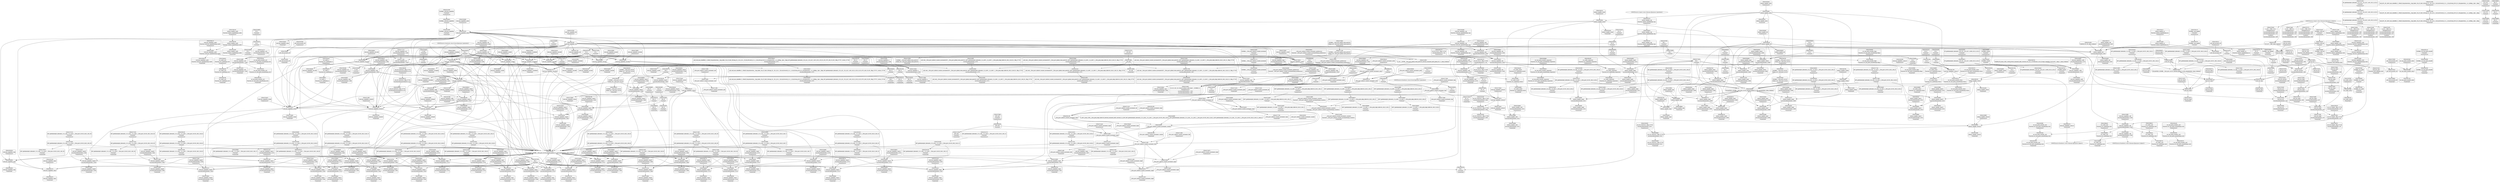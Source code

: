 digraph {
	CE0x524f1f0 [shape=record,shape=Mrecord,label="{CE0x524f1f0|__llvm_gcov_indirect_counter_increment:_counter|*SummSource*}"]
	CE0x521dad0 [shape=record,shape=Mrecord,label="{CE0x521dad0|i64**_getelementptr_inbounds_(_3_x_i64*_,_3_x_i64*_*___llvm_gcda_edge_table144,_i64_0,_i64_1)|*Constant*}"]
	CE0x521cf30 [shape=record,shape=Mrecord,label="{CE0x521cf30|cred_sid:_tmp3}"]
	CE0x51fe720 [shape=record,shape=Mrecord,label="{CE0x51fe720|selinux_capable:_cap|Function::selinux_capable&Arg::cap::|*SummSink*}"]
	CE0x5230bb0 [shape=record,shape=Mrecord,label="{CE0x5230bb0|cred_has_capability:_shl|security/selinux/hooks.c,1559|*SummSource*}"]
	CE0x5242dd0 [shape=record,shape=Mrecord,label="{CE0x5242dd0|selinux_capable:_tmp7|security/selinux/hooks.c,2009|*SummSink*}"]
	CE0x520e200 [shape=record,shape=Mrecord,label="{CE0x520e200|__llvm_gcov_indirect_counter_increment:_counters|Function::__llvm_gcov_indirect_counter_increment&Arg::counters::}"]
	CE0x520ad40 [shape=record,shape=Mrecord,label="{CE0x520ad40|selinux_capable:_tmp9|security/selinux/hooks.c,2011}"]
	CE0x523b060 [shape=record,shape=Mrecord,label="{CE0x523b060|i64*_getelementptr_inbounds_(_21_x_i64_,_21_x_i64_*___llvm_gcov_ctr143,_i64_0,_i64_0)|*Constant*}"]
	CE0x5233bb0 [shape=record,shape=Mrecord,label="{CE0x5233bb0|cred_has_capability:_do.end6|*SummSink*}"]
	CE0x5223830 [shape=record,shape=Mrecord,label="{CE0x5223830|_call_void___llvm_gcov_indirect_counter_increment(i32*___llvm_gcov_global_state_pred145,_i64**_getelementptr_inbounds_(_3_x_i64*_,_3_x_i64*_*___llvm_gcda_edge_table144,_i64_0,_i64_0)),_!dbg_!27734|security/selinux/hooks.c,1574}"]
	CE0x520c860 [shape=record,shape=Mrecord,label="{CE0x520c860|cred_has_capability:_do.body4|*SummSource*}"]
	CE0x5263820 [shape=record,shape=Mrecord,label="{CE0x5263820|avc_has_perm_noaudit:_requested|Function::avc_has_perm_noaudit&Arg::requested::}"]
	CE0x526a0c0 [shape=record,shape=Mrecord,label="{CE0x526a0c0|avc_audit:_requested|Function::avc_audit&Arg::requested::}"]
	CE0x52346a0 [shape=record,shape=Mrecord,label="{CE0x52346a0|cred_has_capability:_cap1|security/selinux/hooks.c,1563|*SummSink*}"]
	CE0x52187a0 [shape=record,shape=Mrecord,label="{CE0x52187a0|i64*_getelementptr_inbounds_(_2_x_i64_,_2_x_i64_*___llvm_gcov_ctr131,_i64_0,_i64_0)|*Constant*}"]
	CE0x527c660 [shape=record,shape=Mrecord,label="{CE0x527c660|__llvm_gcov_indirect_counter_increment:_exit|*SummSource*}"]
	CE0x524c2a0 [shape=record,shape=Mrecord,label="{CE0x524c2a0|cred_has_capability:_tmp3|security/selinux/hooks.c,1567|*SummSource*}"]
	CE0x52084a0 [shape=record,shape=Mrecord,label="{CE0x52084a0|selinux_capable:_tmp1}"]
	CE0x521cbf0 [shape=record,shape=Mrecord,label="{CE0x521cbf0|cred_has_capability:_if.end10|*SummSource*}"]
	CE0x5224f90 [shape=record,shape=Mrecord,label="{CE0x5224f90|cred_has_capability:_call|security/selinux/hooks.c,1558|*SummSource*}"]
	CE0x527a3e0 [shape=record,shape=Mrecord,label="{CE0x527a3e0|__llvm_gcov_indirect_counter_increment:_tmp3}"]
	CE0x520b3f0 [shape=record,shape=Mrecord,label="{CE0x520b3f0|selinux_capable:_retval.0}"]
	CE0x5226490 [shape=record,shape=Mrecord,label="{CE0x5226490|_ret_i32_%retval.0,_!dbg_!27725|security/selinux/hooks.c,2012|*SummSink*}"]
	CE0x525d620 [shape=record,shape=Mrecord,label="{CE0x525d620|cred_has_capability:_tmp14|security/selinux/hooks.c,1575|*SummSource*}"]
	CE0x5284ee0 [shape=record,shape=Mrecord,label="{CE0x5284ee0|cred_sid:_tmp2|*SummSink*}"]
	CE0x5216ef0 [shape=record,shape=Mrecord,label="{CE0x5216ef0|cred_has_capability:_tmp25|security/selinux/hooks.c,1582|*SummSink*}"]
	CE0x5264d20 [shape=record,shape=Mrecord,label="{CE0x5264d20|i64_14|*Constant*}"]
	CE0x527d520 [shape=record,shape=Mrecord,label="{CE0x527d520|cred_has_capability:_sw.bb|*SummSink*}"]
	CE0x5275170 [shape=record,shape=Mrecord,label="{CE0x5275170|cred_sid:_bb|*SummSource*}"]
	CE0x68bb220 [shape=record,shape=Mrecord,label="{CE0x68bb220|i64_0|*Constant*}"]
	CE0x520b110 [shape=record,shape=Mrecord,label="{CE0x520b110|cred_has_capability:_audit|Function::cred_has_capability&Arg::audit::|*SummSource*}"]
	CE0x526f020 [shape=record,shape=Mrecord,label="{CE0x526f020|i64*_getelementptr_inbounds_(_21_x_i64_,_21_x_i64_*___llvm_gcov_ctr143,_i64_0,_i64_17)|*Constant*}"]
	CE0x521d4f0 [shape=record,shape=Mrecord,label="{CE0x521d4f0|i64*_getelementptr_inbounds_(_2_x_i64_,_2_x_i64_*___llvm_gcov_ctr131,_i64_0,_i64_1)|*Constant*|*SummSink*}"]
	CE0x5267f80 [shape=record,shape=Mrecord,label="{CE0x5267f80|cred_has_capability:_call8|security/selinux/hooks.c,1581|*SummSink*}"]
	CE0x5216810 [shape=record,shape=Mrecord,label="{CE0x5216810|cred_has_capability:_tmp24|security/selinux/hooks.c,1582|*SummSource*}"]
	CE0x526f4f0 [shape=record,shape=Mrecord,label="{CE0x526f4f0|i64*_getelementptr_inbounds_(_21_x_i64_,_21_x_i64_*___llvm_gcov_ctr143,_i64_0,_i64_17)|*Constant*|*SummSink*}"]
	CE0x5276c10 [shape=record,shape=Mrecord,label="{CE0x5276c10|cred_has_capability:_if.end}"]
	CE0x5235aa0 [shape=record,shape=Mrecord,label="{CE0x5235aa0|cred_has_capability:_shr|security/selinux/hooks.c,1565}"]
	CE0x5286000 [shape=record,shape=Mrecord,label="{CE0x5286000|cred_sid:_tmp1|*SummSink*}"]
	CE0x520a1c0 [shape=record,shape=Mrecord,label="{CE0x520a1c0|selinux_capable:_tmp2|security/selinux/hooks.c,2008}"]
	CE0x5285190 [shape=record,shape=Mrecord,label="{CE0x5285190|COLLAPSED:_GCMRE___llvm_gcov_ctr143_internal_global_21_x_i64_zeroinitializer:_elem_0:default:}"]
	CE0x5201d00 [shape=record,shape=Mrecord,label="{CE0x5201d00|selinux_capable:_audit|Function::selinux_capable&Arg::audit::|*SummSink*}"]
	CE0x5274150 [shape=record,shape=Mrecord,label="{CE0x5274150|i64*_getelementptr_inbounds_(_21_x_i64_,_21_x_i64_*___llvm_gcov_ctr143,_i64_0,_i64_20)|*Constant*}"]
	CE0x52811d0 [shape=record,shape=Mrecord,label="{CE0x52811d0|__llvm_gcov_indirect_counter_increment:_tmp2}"]
	CE0x51fe210 [shape=record,shape=Mrecord,label="{CE0x51fe210|selinux_capable:_if.end|*SummSource*}"]
	CE0x6ed00e0 [shape=record,shape=Mrecord,label="{CE0x6ed00e0|i64*_getelementptr_inbounds_(_6_x_i64_,_6_x_i64_*___llvm_gcov_ctr142,_i64_0,_i64_3)|*Constant*}"]
	CE0x520f040 [shape=record,shape=Mrecord,label="{CE0x520f040|cred_has_capability:_call3|security/selinux/hooks.c,1573|*SummSink*}"]
	CE0x5223060 [shape=record,shape=Mrecord,label="{CE0x5223060|cred_has_capability:_tmp4|security/selinux/hooks.c,1570}"]
	CE0x526bea0 [shape=record,shape=Mrecord,label="{CE0x526bea0|i64_15|*Constant*|*SummSink*}"]
	CE0x527b540 [shape=record,shape=Mrecord,label="{CE0x527b540|4:_i32,_:_CRE_12,16_|*MultipleSource*|security/selinux/hooks.c,196|security/selinux/hooks.c,197|*LoadInst*|security/selinux/hooks.c,196}"]
	CE0x524e8d0 [shape=record,shape=Mrecord,label="{CE0x524e8d0|0:_i64*,_array:_GCR___llvm_gcda_edge_table144_internal_unnamed_addr_constant_3_x_i64*_i64*_getelementptr_inbounds_(_21_x_i64_,_21_x_i64_*___llvm_gcov_ctr143,_i64_0,_i64_1),_i64*_getelementptr_inbounds_(_21_x_i64_,_21_x_i64_*___llvm_gcov_ctr143,_i64_0,_i64_2),_i64*_getelementptr_inbounds_(_21_x_i64_,_21_x_i64_*___llvm_gcov_ctr143,_i64_0,_i64_3)_:_elem_0::}"]
	CE0x5215cf0 [shape=record,shape=Mrecord,label="{CE0x5215cf0|128:_i8*,_:_CRE:_elem_0:default:}"]
	CE0x5209140 [shape=record,shape=Mrecord,label="{CE0x5209140|selinux_capable:_audit|Function::selinux_capable&Arg::audit::|*SummSource*}"]
	CE0x520d130 [shape=record,shape=Mrecord,label="{CE0x520d130|i64_1|*Constant*|*SummSink*}"]
	CE0x68bb390 [shape=record,shape=Mrecord,label="{CE0x68bb390|i64_0|*Constant*|*SummSource*}"]
	CE0x527a810 [shape=record,shape=Mrecord,label="{CE0x527a810|__llvm_gcov_indirect_counter_increment:_tmp5}"]
	CE0x5283850 [shape=record,shape=Mrecord,label="{CE0x5283850|cred_has_capability:_sw.epilog|*SummSink*}"]
	CE0x5249ad0 [shape=record,shape=Mrecord,label="{CE0x5249ad0|cred_has_capability:_do.cond|*SummSink*}"]
	CE0x5221050 [shape=record,shape=Mrecord,label="{CE0x5221050|i8*_getelementptr_inbounds_(_25_x_i8_,_25_x_i8_*_.str3,_i32_0,_i32_0)|*Constant*|*SummSource*}"]
	CE0x520aeb0 [shape=record,shape=Mrecord,label="{CE0x520aeb0|selinux_capable:_tmp9|security/selinux/hooks.c,2011|*SummSource*}"]
	CE0x52212a0 [shape=record,shape=Mrecord,label="{CE0x52212a0|i8*_getelementptr_inbounds_(_25_x_i8_,_25_x_i8_*_.str3,_i32_0,_i32_0)|*Constant*|*SummSink*}"]
	CE0x521a170 [shape=record,shape=Mrecord,label="{CE0x521a170|cred_has_capability:_avd|security/selinux/hooks.c, 1556|*SummSource*}"]
	CE0x5264770 [shape=record,shape=Mrecord,label="{CE0x5264770|_ret_i32_%rc.0,_!dbg_!27793|security/selinux/avc.c,744|*SummSource*}"]
	CE0x5229340 [shape=record,shape=Mrecord,label="{CE0x5229340|cred_sid:_entry|*SummSource*}"]
	CE0x523d960 [shape=record,shape=Mrecord,label="{CE0x523d960|i64*_getelementptr_inbounds_(_21_x_i64_,_21_x_i64_*___llvm_gcov_ctr143,_i64_0,_i64_7)|*Constant*|*SummSource*}"]
	CE0x5251240 [shape=record,shape=Mrecord,label="{CE0x5251240|cred_has_capability:_tmp12|security/selinux/hooks.c,1575|*SummSource*}"]
	CE0x524cce0 [shape=record,shape=Mrecord,label="{CE0x524cce0|_call_void___llvm_gcov_indirect_counter_increment(i32*___llvm_gcov_global_state_pred145,_i64**_getelementptr_inbounds_(_3_x_i64*_,_3_x_i64*_*___llvm_gcda_edge_table144,_i64_0,_i64_2)),_!dbg_!27732|security/selinux/hooks.c,1570}"]
	CE0x521a5d0 [shape=record,shape=Mrecord,label="{CE0x521a5d0|cred_sid:_tmp|*SummSink*}"]
	CE0x5225b60 [shape=record,shape=Mrecord,label="{CE0x5225b60|_call_void___llvm_gcov_indirect_counter_increment(i32*___llvm_gcov_global_state_pred145,_i64**_getelementptr_inbounds_(_3_x_i64*_,_3_x_i64*_*___llvm_gcda_edge_table144,_i64_0,_i64_2)),_!dbg_!27732|security/selinux/hooks.c,1570|*SummSource*}"]
	CE0x5203600 [shape=record,shape=Mrecord,label="{CE0x5203600|selinux_capable:_entry}"]
	CE0x526bbd0 [shape=record,shape=Mrecord,label="{CE0x526bbd0|cred_has_capability:_tmp26|security/selinux/hooks.c,1583|*SummSource*}"]
	CE0x5262a50 [shape=record,shape=Mrecord,label="{CE0x5262a50|avc_has_perm_noaudit:_ssid|Function::avc_has_perm_noaudit&Arg::ssid::|*SummSource*}"]
	CE0x5229d80 [shape=record,shape=Mrecord,label="{CE0x5229d80|selinux_capable:_call1|security/selinux/hooks.c,2011|*SummSink*}"]
	CE0x527aae0 [shape=record,shape=Mrecord,label="{CE0x527aae0|__llvm_gcov_indirect_counter_increment:_tmp5|*SummSink*}"]
	CE0x520a690 [shape=record,shape=Mrecord,label="{CE0x520a690|COLLAPSED:_GCMRE___llvm_gcov_ctr142_internal_global_6_x_i64_zeroinitializer:_elem_0:default:}"]
	CE0x5245300 [shape=record,shape=Mrecord,label="{CE0x5245300|i64*_getelementptr_inbounds_(_6_x_i64_,_6_x_i64_*___llvm_gcov_ctr142,_i64_0,_i64_4)|*Constant*|*SummSource*}"]
	CE0x5209560 [shape=record,shape=Mrecord,label="{CE0x5209560|selinux_capable:_tmp1|*SummSink*}"]
	CE0x5250bd0 [shape=record,shape=Mrecord,label="{CE0x5250bd0|i64*_getelementptr_inbounds_(_21_x_i64_,_21_x_i64_*___llvm_gcov_ctr143,_i64_0,_i64_9)|*Constant*|*SummSource*}"]
	CE0x5213a30 [shape=record,shape=Mrecord,label="{CE0x5213a30|_call_void___llvm_gcov_indirect_counter_increment(i32*___llvm_gcov_global_state_pred145,_i64**_getelementptr_inbounds_(_3_x_i64*_,_3_x_i64*_*___llvm_gcda_edge_table144,_i64_0,_i64_1)),_!dbg_!27728|security/selinux/hooks.c,1567|*SummSource*}"]
	CE0x5284e70 [shape=record,shape=Mrecord,label="{CE0x5284e70|cred_sid:_tmp2|*SummSource*}"]
	CE0x5269a30 [shape=record,shape=Mrecord,label="{CE0x5269a30|avc_audit:_tsid|Function::avc_audit&Arg::tsid::|*SummSource*}"]
	CE0x52799e0 [shape=record,shape=Mrecord,label="{CE0x52799e0|GLOBAL:___llvm_gcov_global_state_pred145|Global_var:__llvm_gcov_global_state_pred145|*SummSource*}"]
	CE0x5214970 [shape=record,shape=Mrecord,label="{CE0x5214970|cred_has_capability:_type|security/selinux/hooks.c,1562|*SummSource*}"]
	CE0x523c940 [shape=record,shape=Mrecord,label="{CE0x523c940|cred_has_capability:_tmp6|security/selinux/hooks.c,1574|*SummSink*}"]
	CE0x525e840 [shape=record,shape=Mrecord,label="{CE0x525e840|cred_has_capability:_tmp14|security/selinux/hooks.c,1575|*SummSink*}"]
	CE0x526bc40 [shape=record,shape=Mrecord,label="{CE0x526bc40|i64_15|*Constant*}"]
	CE0x526a360 [shape=record,shape=Mrecord,label="{CE0x526a360|avc_audit:_requested|Function::avc_audit&Arg::requested::|*SummSink*}"]
	CE0x520fe50 [shape=record,shape=Mrecord,label="{CE0x520fe50|i64*_getelementptr_inbounds_(_6_x_i64_,_6_x_i64_*___llvm_gcov_ctr142,_i64_0,_i64_0)|*Constant*}"]
	CE0x5275b50 [shape=record,shape=Mrecord,label="{CE0x5275b50|cred_sid:_tmp5|security/selinux/hooks.c,196}"]
	CE0x5236600 [shape=record,shape=Mrecord,label="{CE0x5236600|cred_has_capability:_tmp9|security/selinux/hooks.c,1575}"]
	CE0x524c730 [shape=record,shape=Mrecord,label="{CE0x524c730|i64*_getelementptr_inbounds_(_21_x_i64_,_21_x_i64_*___llvm_gcov_ctr143,_i64_0,_i64_5)|*Constant*|*SummSource*}"]
	CE0x52475e0 [shape=record,shape=Mrecord,label="{CE0x52475e0|cred_has_capability:_if.then|*SummSink*}"]
	CE0x52033e0 [shape=record,shape=Mrecord,label="{CE0x52033e0|selinux_capable:_ns|Function::selinux_capable&Arg::ns::|*SummSink*}"]
	CE0x5210a00 [shape=record,shape=Mrecord,label="{CE0x5210a00|GLOBAL:___llvm_gcov_indirect_counter_increment|*Constant*|*SummSource*}"]
	CE0x5237fa0 [shape=record,shape=Mrecord,label="{CE0x5237fa0|_ret_i32_%tmp6,_!dbg_!27716|security/selinux/hooks.c,197}"]
	CE0x5262080 [shape=record,shape=Mrecord,label="{CE0x5262080|GLOBAL:_avc_has_perm_noaudit|*Constant*}"]
	CE0x5265d20 [shape=record,shape=Mrecord,label="{CE0x5265d20|cred_has_capability:_tmp18|security/selinux/hooks.c,1580|*SummSource*}"]
	CE0x522ba90 [shape=record,shape=Mrecord,label="{CE0x522ba90|cred_has_capability:_call|security/selinux/hooks.c,1558|*SummSink*}"]
	CE0x5234250 [shape=record,shape=Mrecord,label="{CE0x5234250|cred_sid:_security|security/selinux/hooks.c,196}"]
	CE0x524fb20 [shape=record,shape=Mrecord,label="{CE0x524fb20|i64*_getelementptr_inbounds_(_21_x_i64_,_21_x_i64_*___llvm_gcov_ctr143,_i64_0,_i64_8)|*Constant*}"]
	CE0x526c890 [shape=record,shape=Mrecord,label="{CE0x526c890|cred_has_capability:_tmp22|security/selinux/hooks.c,1582|*SummSink*}"]
	CE0x52616c0 [shape=record,shape=Mrecord,label="{CE0x52616c0|i16_47|*Constant*|*SummSink*}"]
	CE0x525e8b0 [shape=record,shape=Mrecord,label="{CE0x525e8b0|cred_has_capability:_tmp16|security/selinux/hooks.c,1576|*SummSource*}"]
	CE0x522f9d0 [shape=record,shape=Mrecord,label="{CE0x522f9d0|selinux_capable:_tmp10|security/selinux/hooks.c,2012}"]
	CE0x5287920 [shape=record,shape=Mrecord,label="{CE0x5287920|cred_has_capability:_if.end10|*SummSink*}"]
	CE0x527afa0 [shape=record,shape=Mrecord,label="{CE0x527afa0|4:_i32,_:_CRE_0,4_|*MultipleSource*|security/selinux/hooks.c,196|security/selinux/hooks.c,197|*LoadInst*|security/selinux/hooks.c,196}"]
	CE0x5210770 [shape=record,shape=Mrecord,label="{CE0x5210770|GLOBAL:___llvm_gcov_indirect_counter_increment|*Constant*}"]
	CE0x52759c0 [shape=record,shape=Mrecord,label="{CE0x52759c0|cred_sid:_tmp4|*LoadInst*|security/selinux/hooks.c,196|*SummSink*}"]
	CE0x5287800 [shape=record,shape=Mrecord,label="{CE0x5287800|_call_void_mcount()_#3|*SummSource*}"]
	CE0x526f8f0 [shape=record,shape=Mrecord,label="{CE0x526f8f0|cred_has_capability:_tmp27|security/selinux/hooks.c,1583}"]
	CE0x52305c0 [shape=record,shape=Mrecord,label="{CE0x52305c0|i32_5|*Constant*}"]
	CE0x520c940 [shape=record,shape=Mrecord,label="{CE0x520c940|cred_has_capability:_do.body4|*SummSink*}"]
	CE0x5212a40 [shape=record,shape=Mrecord,label="{CE0x5212a40|selinux_capable:_tmp2|security/selinux/hooks.c,2008|*SummSink*}"]
	CE0x525de90 [shape=record,shape=Mrecord,label="{CE0x525de90|i1_true|*Constant*|*SummSource*}"]
	CE0x521d5d0 [shape=record,shape=Mrecord,label="{CE0x521d5d0|cred_sid:_tmp1}"]
	CE0x527bb30 [shape=record,shape=Mrecord,label="{CE0x527bb30|cred_sid:_tmp6|security/selinux/hooks.c,197}"]
	CE0x522ba20 [shape=record,shape=Mrecord,label="{CE0x522ba20|GLOBAL:_cred_sid|*Constant*}"]
	CE0x5222ba0 [shape=record,shape=Mrecord,label="{CE0x5222ba0|selinux_capable:_tmp4|security/selinux/hooks.c,2008|*SummSource*}"]
	CE0x5208130 [shape=record,shape=Mrecord,label="{CE0x5208130|selinux_capable:_return}"]
	CE0x5267c90 [shape=record,shape=Mrecord,label="{CE0x5267c90|cred_has_capability:_call8|security/selinux/hooks.c,1581}"]
	CE0x522c520 [shape=record,shape=Mrecord,label="{CE0x522c520|cred_has_capability:_entry}"]
	CE0x52155e0 [shape=record,shape=Mrecord,label="{CE0x52155e0|selinux_capable:_tmp9|security/selinux/hooks.c,2011|*SummSink*}"]
	CE0x5234370 [shape=record,shape=Mrecord,label="{CE0x5234370|cred_sid:_security|security/selinux/hooks.c,196|*SummSource*}"]
	CE0x526ed70 [shape=record,shape=Mrecord,label="{CE0x526ed70|cred_has_capability:_tmp26|security/selinux/hooks.c,1583}"]
	CE0x5288130 [shape=record,shape=Mrecord,label="{CE0x5288130|avc_audit:_entry|*SummSink*}"]
	CE0x526a540 [shape=record,shape=Mrecord,label="{CE0x526a540|avc_audit:_avd|Function::avc_audit&Arg::avd::}"]
	CE0x5276f70 [shape=record,shape=Mrecord,label="{CE0x5276f70|i32_1|*Constant*|*SummSink*}"]
	CE0x5275030 [shape=record,shape=Mrecord,label="{CE0x5275030|cred_sid:_bb}"]
	CE0x52237c0 [shape=record,shape=Mrecord,label="{CE0x52237c0|cred_has_capability:_tmp5|security/selinux/hooks.c,1570|*SummSink*}"]
	CE0x5261970 [shape=record,shape=Mrecord,label="{CE0x5261970|cred_has_capability:_sclass.0|*SummSink*}"]
	CE0x5285200 [shape=record,shape=Mrecord,label="{CE0x5285200|cred_has_capability:_tmp|*SummSource*}"]
	CE0x527b770 [shape=record,shape=Mrecord,label="{CE0x527b770|4:_i32,_:_CRE_16,20_|*MultipleSource*|security/selinux/hooks.c,196|security/selinux/hooks.c,197|*LoadInst*|security/selinux/hooks.c,196}"]
	CE0x52045e0 [shape=record,shape=Mrecord,label="{CE0x52045e0|selinux_capable:_entry|*SummSource*}"]
	CE0x5262de0 [shape=record,shape=Mrecord,label="{CE0x5262de0|avc_has_perm_noaudit:_tsid|Function::avc_has_perm_noaudit&Arg::tsid::}"]
	CE0x52290b0 [shape=record,shape=Mrecord,label="{CE0x52290b0|GLOBAL:_cred_sid|*Constant*|*SummSink*}"]
	CE0x5237b20 [shape=record,shape=Mrecord,label="{CE0x5237b20|cred_sid:_tmp|*SummSource*}"]
	CE0x5263b30 [shape=record,shape=Mrecord,label="{CE0x5263b30|avc_has_perm_noaudit:_requested|Function::avc_has_perm_noaudit&Arg::requested::|*SummSink*}"]
	CE0x522c750 [shape=record,shape=Mrecord,label="{CE0x522c750|cred_has_capability:_cred|Function::cred_has_capability&Arg::cred::}"]
	CE0x524ff10 [shape=record,shape=Mrecord,label="{CE0x524ff10|cred_has_capability:_tmp10|security/selinux/hooks.c,1575|*SummSource*}"]
	CE0x52602f0 [shape=record,shape=Mrecord,label="{CE0x52602f0|i64*_getelementptr_inbounds_(_21_x_i64_,_21_x_i64_*___llvm_gcov_ctr143,_i64_0,_i64_12)|*Constant*|*SummSink*}"]
	CE0x5209da0 [shape=record,shape=Mrecord,label="{CE0x5209da0|_call_void_mcount()_#3}"]
	CE0x5261860 [shape=record,shape=Mrecord,label="{CE0x5261860|cred_has_capability:_sclass.0|*SummSource*}"]
	CE0x5272fc0 [shape=record,shape=Mrecord,label="{CE0x5272fc0|cred_has_capability:_tmp32|security/selinux/hooks.c,1586|*SummSource*}"]
	CE0x52743a0 [shape=record,shape=Mrecord,label="{CE0x52743a0|i64*_getelementptr_inbounds_(_21_x_i64_,_21_x_i64_*___llvm_gcov_ctr143,_i64_0,_i64_20)|*Constant*|*SummSink*}"]
	CE0x5213e40 [shape=record,shape=Mrecord,label="{CE0x5213e40|cred_has_capability:_cap1|security/selinux/hooks.c,1563}"]
	CE0x5263150 [shape=record,shape=Mrecord,label="{CE0x5263150|avc_has_perm_noaudit:_tsid|Function::avc_has_perm_noaudit&Arg::tsid::|*SummSink*}"]
	CE0x5209c40 [shape=record,shape=Mrecord,label="{CE0x5209c40|selinux_capable:_bb}"]
	CE0x520e5c0 [shape=record,shape=Mrecord,label="{CE0x520e5c0|i32_1|*Constant*}"]
	CE0x52621c0 [shape=record,shape=Mrecord,label="{CE0x52621c0|GLOBAL:_avc_has_perm_noaudit|*Constant*|*SummSource*}"]
	CE0x5215b50 [shape=record,shape=Mrecord,label="{CE0x5215b50|cred_has_capability:_if.then9}"]
	CE0x52352d0 [shape=record,shape=Mrecord,label="{CE0x52352d0|i32_31|*Constant*}"]
	CE0x52301b0 [shape=record,shape=Mrecord,label="{CE0x52301b0|i8_3|*Constant*}"]
	CE0x5233d40 [shape=record,shape=Mrecord,label="{CE0x5233d40|cred_has_capability:_do.cond}"]
	CE0x5238260 [shape=record,shape=Mrecord,label="{CE0x5238260|__llvm_gcov_indirect_counter_increment:_pred|*SummSource*}"]
	CE0x5267630 [shape=record,shape=Mrecord,label="{CE0x5267630|cred_has_capability:_tmp21|security/selinux/hooks.c,1580}"]
	CE0x51fcdf0 [shape=record,shape=Mrecord,label="{CE0x51fcdf0|_call_void___llvm_gcov_indirect_counter_increment(i32*___llvm_gcov_global_state_pred145,_i64**_getelementptr_inbounds_(_3_x_i64*_,_3_x_i64*_*___llvm_gcda_edge_table144,_i64_0,_i64_0)),_!dbg_!27734|security/selinux/hooks.c,1574|*SummSource*}"]
	CE0x5269890 [shape=record,shape=Mrecord,label="{CE0x5269890|avc_audit:_tsid|Function::avc_audit&Arg::tsid::}"]
	CE0x524bbe0 [shape=record,shape=Mrecord,label="{CE0x524bbe0|i64*_getelementptr_inbounds_(_21_x_i64_,_21_x_i64_*___llvm_gcov_ctr143,_i64_0,_i64_6)|*Constant*|*SummSink*}"]
	CE0x5277270 [shape=record,shape=Mrecord,label="{CE0x5277270|cred_has_capability:_ad|security/selinux/hooks.c, 1555|*SummSource*}"]
	CE0x5264b10 [shape=record,shape=Mrecord,label="{CE0x5264b10|cred_has_capability:_cmp|security/selinux/hooks.c,1580|*SummSource*}"]
	CE0x52154d0 [shape=record,shape=Mrecord,label="{CE0x52154d0|cred_has_capability:_if.then}"]
	CE0x5267920 [shape=record,shape=Mrecord,label="{CE0x5267920|cred_has_capability:_tmp21|security/selinux/hooks.c,1580|*SummSink*}"]
	CE0x5236a50 [shape=record,shape=Mrecord,label="{CE0x5236a50|i8*_getelementptr_inbounds_(_25_x_i8_,_25_x_i8_*_.str3,_i32_0,_i32_0)|*Constant*}"]
	CE0x6ed0150 [shape=record,shape=Mrecord,label="{CE0x6ed0150|selinux_capable:_tmp5|security/selinux/hooks.c,2008|*SummSink*}"]
	CE0x5214b30 [shape=record,shape=Mrecord,label="{CE0x5214b30|i64*_getelementptr_inbounds_(_6_x_i64_,_6_x_i64_*___llvm_gcov_ctr142,_i64_0,_i64_0)|*Constant*|*SummSink*}"]
	CE0x52139c0 [shape=record,shape=Mrecord,label="{CE0x52139c0|__llvm_gcov_indirect_counter_increment:_predecessor|Function::__llvm_gcov_indirect_counter_increment&Arg::predecessor::}"]
	CE0x5208dd0 [shape=record,shape=Mrecord,label="{CE0x5208dd0|selinux_capable:_tmp}"]
	CE0x52144b0 [shape=record,shape=Mrecord,label="{CE0x52144b0|cred_has_capability:_shl|security/selinux/hooks.c,1559|*SummSink*}"]
	CE0x52875e0 [shape=record,shape=Mrecord,label="{CE0x52875e0|cred_has_capability:_tmp1|*SummSource*}"]
	CE0x524ff80 [shape=record,shape=Mrecord,label="{CE0x524ff80|cred_has_capability:_tmp10|security/selinux/hooks.c,1575|*SummSink*}"]
	CE0x523db80 [shape=record,shape=Mrecord,label="{CE0x523db80|i64*_getelementptr_inbounds_(_21_x_i64_,_21_x_i64_*___llvm_gcov_ctr143,_i64_0,_i64_7)|*Constant*|*SummSink*}"]
	CE0x526a790 [shape=record,shape=Mrecord,label="{CE0x526a790|avc_audit:_avd|Function::avc_audit&Arg::avd::|*SummSink*}"]
	CE0x5248910 [shape=record,shape=Mrecord,label="{CE0x5248910|cred_has_capability:_sw.bb2|*SummSink*}"]
	CE0x520ab60 [shape=record,shape=Mrecord,label="{CE0x520ab60|selinux_capable:_return|*SummSource*}"]
	CE0x5271fd0 [shape=record,shape=Mrecord,label="{CE0x5271fd0|i64*_getelementptr_inbounds_(_21_x_i64_,_21_x_i64_*___llvm_gcov_ctr143,_i64_0,_i64_19)|*Constant*|*SummSink*}"]
	CE0x523ce30 [shape=record,shape=Mrecord,label="{CE0x523ce30|cred_has_capability:_tmp7|security/selinux/hooks.c,1574|*SummSource*}"]
	CE0x5242f20 [shape=record,shape=Mrecord,label="{CE0x5242f20|selinux_capable:_tmp7|security/selinux/hooks.c,2009|*SummSource*}"]
	CE0x520f730 [shape=record,shape=Mrecord,label="{CE0x520f730|GLOBAL:_printk|*Constant*|*SummSink*}"]
	CE0x52777b0 [shape=record,shape=Mrecord,label="{CE0x52777b0|__llvm_gcov_indirect_counter_increment:_tmp1|*SummSink*}"]
	CE0x524eb60 [shape=record,shape=Mrecord,label="{CE0x524eb60|__llvm_gcov_indirect_counter_increment:_tmp1|*SummSource*}"]
	CE0x524fbe0 [shape=record,shape=Mrecord,label="{CE0x524fbe0|i64*_getelementptr_inbounds_(_21_x_i64_,_21_x_i64_*___llvm_gcov_ctr143,_i64_0,_i64_8)|*Constant*|*SummSource*}"]
	CE0x52763d0 [shape=record,shape=Mrecord,label="{CE0x52763d0|cred_sid:_sid|security/selinux/hooks.c,197|*SummSink*}"]
	CE0x5239180 [shape=record,shape=Mrecord,label="{CE0x5239180|i64*_null|*Constant*}"]
	CE0x5250210 [shape=record,shape=Mrecord,label="{CE0x5250210|i64*_getelementptr_inbounds_(_21_x_i64_,_21_x_i64_*___llvm_gcov_ctr143,_i64_0,_i64_9)|*Constant*|*SummSink*}"]
	CE0x522f8f0 [shape=record,shape=Mrecord,label="{CE0x522f8f0|selinux_capable:_tmp10|security/selinux/hooks.c,2012|*SummSource*}"]
	CE0x5219cc0 [shape=record,shape=Mrecord,label="{CE0x5219cc0|cred_has_capability:_do.end6|*SummSource*}"]
	CE0x5229eb0 [shape=record,shape=Mrecord,label="{CE0x5229eb0|selinux_capable:_call1|security/selinux/hooks.c,2011|*SummSource*}"]
	CE0x522bed0 [shape=record,shape=Mrecord,label="{CE0x522bed0|selinux_capable:_tmp8|security/selinux/hooks.c,2011|*SummSink*}"]
	CE0x52177a0 [shape=record,shape=Mrecord,label="{CE0x52177a0|i64*_getelementptr_inbounds_(_6_x_i64_,_6_x_i64_*___llvm_gcov_ctr142,_i64_0,_i64_5)|*Constant*|*SummSource*}"]
	CE0x52251b0 [shape=record,shape=Mrecord,label="{CE0x52251b0|_ret_i32_%retval.0,_!dbg_!27765|security/selinux/hooks.c,1586|*SummSource*}"]
	CE0x52710b0 [shape=record,shape=Mrecord,label="{CE0x52710b0|cred_has_capability:_tmp29|security/selinux/hooks.c,1584|*SummSource*}"]
	CE0x52762d0 [shape=record,shape=Mrecord,label="{CE0x52762d0|cred_sid:_sid|security/selinux/hooks.c,197|*SummSource*}"]
	CE0x5250630 [shape=record,shape=Mrecord,label="{CE0x5250630|cred_has_capability:_tmp11|security/selinux/hooks.c,1575|*SummSource*}"]
	CE0x5287d30 [shape=record,shape=Mrecord,label="{CE0x5287d30|GLOBAL:_avc_audit|*Constant*|*SummSink*}"]
	CE0x52615a0 [shape=record,shape=Mrecord,label="{CE0x52615a0|i16_47|*Constant*}"]
	CE0x5236c00 [shape=record,shape=Mrecord,label="{CE0x5236c00|_call_void_asm_sideeffect_1:_09ud2_0A.pushsection___bug_table,_22a_22_0A2:_09.long_1b_-_2b,_$_0:c_-_2b_0A_09.word_$_1:c_,_0_0A_09.org_2b+$_2:c_0A.popsection_,_i,i,i,_dirflag_,_fpsr_,_flags_(i8*_getelementptr_inbounds_(_25_x_i8_,_25_x_i8_*_.str3,_i32_0,_i32_0),_i32_1575,_i64_12)_#3,_!dbg_!27737,_!srcloc_!27740|security/selinux/hooks.c,1575|*SummSink*}"]
	CE0x5213d60 [shape=record,shape=Mrecord,label="{CE0x5213d60|cred_has_capability:_u|security/selinux/hooks.c,1563|*SummSink*}"]
	CE0x523d8f0 [shape=record,shape=Mrecord,label="{CE0x523d8f0|i64*_getelementptr_inbounds_(_21_x_i64_,_21_x_i64_*___llvm_gcov_ctr143,_i64_0,_i64_7)|*Constant*}"]
	CE0x524ea30 [shape=record,shape=Mrecord,label="{CE0x524ea30|__llvm_gcov_indirect_counter_increment:_tmp1}"]
	CE0x524c5f0 [shape=record,shape=Mrecord,label="{CE0x524c5f0|_call_void___llvm_gcov_indirect_counter_increment(i32*___llvm_gcov_global_state_pred145,_i64**_getelementptr_inbounds_(_3_x_i64*_,_3_x_i64*_*___llvm_gcda_edge_table144,_i64_0,_i64_2)),_!dbg_!27732|security/selinux/hooks.c,1570|*SummSink*}"]
	CE0x5230300 [shape=record,shape=Mrecord,label="{CE0x5230300|i8_3|*Constant*|*SummSource*}"]
	CE0x52160a0 [shape=record,shape=Mrecord,label="{CE0x52160a0|GLOBAL:_cap_capable|*Constant*|*SummSink*}"]
	CE0x5235f40 [shape=record,shape=Mrecord,label="{CE0x5235f40|GLOBAL:___llvm_gcov_indirect_counter_increment|*Constant*|*SummSink*}"]
	CE0x52779b0 [shape=record,shape=Mrecord,label="{CE0x52779b0|__llvm_gcov_indirect_counter_increment:_tmp|*SummSink*}"]
	CE0x5235440 [shape=record,shape=Mrecord,label="{CE0x5235440|i32_31|*Constant*|*SummSource*}"]
	CE0x5212d00 [shape=record,shape=Mrecord,label="{CE0x5212d00|_ret_void|*SummSink*}"]
	CE0x5270460 [shape=record,shape=Mrecord,label="{CE0x5270460|i64*_getelementptr_inbounds_(_21_x_i64_,_21_x_i64_*___llvm_gcov_ctr143,_i64_0,_i64_18)|*Constant*}"]
	CE0x5262b70 [shape=record,shape=Mrecord,label="{CE0x5262b70|avc_has_perm_noaudit:_ssid|Function::avc_has_perm_noaudit&Arg::ssid::|*SummSink*}"]
	CE0x52639b0 [shape=record,shape=Mrecord,label="{CE0x52639b0|avc_has_perm_noaudit:_requested|Function::avc_has_perm_noaudit&Arg::requested::|*SummSource*}"]
	"CONST[source:0(mediator),value:2(dynamic)][purpose:{object}]"
	CE0x524bdf0 [shape=record,shape=Mrecord,label="{CE0x524bdf0|cred_has_capability:_tmp6|security/selinux/hooks.c,1574}"]
	CE0x5238ee0 [shape=record,shape=Mrecord,label="{CE0x5238ee0|__llvm_gcov_indirect_counter_increment:_tmp2|*SummSink*}"]
	CE0x5274c20 [shape=record,shape=Mrecord,label="{CE0x5274c20|cred_has_capability:_tmp33|security/selinux/hooks.c,1586|*SummSource*}"]
	CE0x5274480 [shape=record,shape=Mrecord,label="{CE0x5274480|cred_has_capability:_tmp33|security/selinux/hooks.c,1586|*SummSink*}"]
	CE0x5213950 [shape=record,shape=Mrecord,label="{CE0x5213950|cred_has_capability:_shr|security/selinux/hooks.c,1565|*SummSink*}"]
	CE0x52835c0 [shape=record,shape=Mrecord,label="{CE0x52835c0|i32_-1|*Constant*}"]
	CE0x527a4a0 [shape=record,shape=Mrecord,label="{CE0x527a4a0|__llvm_gcov_indirect_counter_increment:_tmp3|*SummSource*}"]
	CE0x527c150 [shape=record,shape=Mrecord,label="{CE0x527c150|__llvm_gcov_indirect_counter_increment:_bb|*SummSink*}"]
	CE0x5286160 [shape=record,shape=Mrecord,label="{CE0x5286160|i64*_getelementptr_inbounds_(_2_x_i64_,_2_x_i64_*___llvm_gcov_ctr131,_i64_0,_i64_1)|*Constant*}"]
	CE0x52451f0 [shape=record,shape=Mrecord,label="{CE0x52451f0|i64*_getelementptr_inbounds_(_6_x_i64_,_6_x_i64_*___llvm_gcov_ctr142,_i64_0,_i64_4)|*Constant*}"]
	CE0x521dfa0 [shape=record,shape=Mrecord,label="{CE0x521dfa0|_ret_void}"]
	CE0x5217da0 [shape=record,shape=Mrecord,label="{CE0x5217da0|i64_1|*Constant*}"]
	CE0x52146c0 [shape=record,shape=Mrecord,label="{CE0x52146c0|0:_i8,_8:_i32,_24:_%struct.selinux_audit_data*,_:_SCMRE_0,1_|*MultipleSource*|security/selinux/hooks.c, 1555|security/selinux/hooks.c,1562}"]
	CE0x5260b30 [shape=record,shape=Mrecord,label="{CE0x5260b30|cred_has_capability:_tmp17|security/selinux/hooks.c,1576|*SummSource*}"]
	CE0x5264540 [shape=record,shape=Mrecord,label="{CE0x5264540|avc_has_perm_noaudit:_avd|Function::avc_has_perm_noaudit&Arg::avd::|*SummSource*}"]
	CE0x5270100 [shape=record,shape=Mrecord,label="{CE0x5270100|cred_has_capability:_tmp28|security/selinux/hooks.c,1584|*SummSource*}"]
	CE0x527b950 [shape=record,shape=Mrecord,label="{CE0x527b950|4:_i32,_:_CRE_20,24_|*MultipleSource*|security/selinux/hooks.c,196|security/selinux/hooks.c,197|*LoadInst*|security/selinux/hooks.c,196}"]
	CE0x521d3d0 [shape=record,shape=Mrecord,label="{CE0x521d3d0|GLOBAL:___llvm_gcov_global_state_pred145|Global_var:__llvm_gcov_global_state_pred145|*SummSink*}"]
	CE0x527bef0 [shape=record,shape=Mrecord,label="{CE0x527bef0|cred_sid:_tmp6|security/selinux/hooks.c,197|*SummSource*}"]
	CE0x520aab0 [shape=record,shape=Mrecord,label="{CE0x520aab0|selinux_capable:_call|security/selinux/hooks.c,2007|*SummSink*}"]
	CE0x5260360 [shape=record,shape=Mrecord,label="{CE0x5260360|cred_has_capability:_tmp16|security/selinux/hooks.c,1576|*SummSink*}"]
	CE0x5269610 [shape=record,shape=Mrecord,label="{CE0x5269610|avc_audit:_ssid|Function::avc_audit&Arg::ssid::|*SummSource*}"]
	CE0x51fe0b0 [shape=record,shape=Mrecord,label="{CE0x51fe0b0|_call_void_mcount()_#3|*SummSink*}"]
	CE0x65e0770 [shape=record,shape=Mrecord,label="{CE0x65e0770|selinux_capable:_tmp4|security/selinux/hooks.c,2008}"]
	CE0x527cef0 [shape=record,shape=Mrecord,label="{CE0x527cef0|__llvm_gcov_indirect_counter_increment:_bb4|*SummSink*}"]
	CE0x5209770 [shape=record,shape=Mrecord,label="{CE0x5209770|selinux_capable:_call|security/selinux/hooks.c,2007|*SummSource*}"]
	CE0x5284e00 [shape=record,shape=Mrecord,label="{CE0x5284e00|cred_sid:_tmp2}"]
	CE0x520a7f0 [shape=record,shape=Mrecord,label="{CE0x520a7f0|GLOBAL:___llvm_gcov_ctr142|Global_var:__llvm_gcov_ctr142|*SummSource*}"]
	CE0x521dea0 [shape=record,shape=Mrecord,label="{CE0x521dea0|__llvm_gcov_indirect_counter_increment:_counters|Function::__llvm_gcov_indirect_counter_increment&Arg::counters::|*SummSink*}"]
	CE0x524c8e0 [shape=record,shape=Mrecord,label="{CE0x524c8e0|i64*_getelementptr_inbounds_(_21_x_i64_,_21_x_i64_*___llvm_gcov_ctr143,_i64_0,_i64_5)|*Constant*}"]
	CE0x52309b0 [shape=record,shape=Mrecord,label="{CE0x52309b0|cred_has_capability:_type|security/selinux/hooks.c,1562|*SummSink*}"]
	CE0x52140a0 [shape=record,shape=Mrecord,label="{CE0x52140a0|cred_has_capability:_audit|Function::cred_has_capability&Arg::audit::}"]
	CE0x5234b00 [shape=record,shape=Mrecord,label="{CE0x5234b00|cred_has_capability:_shr|security/selinux/hooks.c,1565|*SummSource*}"]
	CE0x527af30 [shape=record,shape=Mrecord,label="{CE0x527af30|__llvm_gcov_indirect_counter_increment:_exit}"]
	CE0x522efe0 [shape=record,shape=Mrecord,label="{CE0x522efe0|cred_has_capability:_do.end}"]
	CE0x65e0850 [shape=record,shape=Mrecord,label="{CE0x65e0850|selinux_capable:_tmp3|security/selinux/hooks.c,2008|*SummSink*}"]
	CE0x52235c0 [shape=record,shape=Mrecord,label="{CE0x52235c0|cred_has_capability:_tmp4|security/selinux/hooks.c,1570|*SummSink*}"]
	CE0x5218840 [shape=record,shape=Mrecord,label="{CE0x5218840|i64*_getelementptr_inbounds_(_2_x_i64_,_2_x_i64_*___llvm_gcov_ctr131,_i64_0,_i64_0)|*Constant*|*SummSource*}"]
	CE0x5264960 [shape=record,shape=Mrecord,label="{CE0x5264960|_ret_i32_%rc.0,_!dbg_!27793|security/selinux/avc.c,744|*SummSink*}"]
	CE0x5269fb0 [shape=record,shape=Mrecord,label="{CE0x5269fb0|avc_audit:_tclass|Function::avc_audit&Arg::tclass::|*SummSink*}"]
	CE0x527c040 [shape=record,shape=Mrecord,label="{CE0x527c040|__llvm_gcov_indirect_counter_increment:_bb|*SummSource*}"]
	CE0x5201dc0 [shape=record,shape=Mrecord,label="{CE0x5201dc0|selinux_capable:_if.end|*SummSink*}"]
	CE0x5266430 [shape=record,shape=Mrecord,label="{CE0x5266430|GLOBAL:___llvm_gcov_ctr143|Global_var:__llvm_gcov_ctr143|*SummSource*}"]
	CE0x521cb80 [shape=record,shape=Mrecord,label="{CE0x521cb80|cred_has_capability:_if.end10}"]
	CE0x5225600 [shape=record,shape=Mrecord,label="{CE0x5225600|cred_has_capability:_tmp2|security/selinux/hooks.c,1567}"]
	CE0x5272810 [shape=record,shape=Mrecord,label="{CE0x5272810|cred_has_capability:_tmp31|security/selinux/hooks.c,1585|*SummSource*}"]
	CE0x523cb20 [shape=record,shape=Mrecord,label="{CE0x523cb20|cred_has_capability:_tmp7|security/selinux/hooks.c,1574|*SummSink*}"]
	CE0x5242d60 [shape=record,shape=Mrecord,label="{CE0x5242d60|selinux_capable:_tmp7|security/selinux/hooks.c,2009}"]
	CE0x520dbb0 [shape=record,shape=Mrecord,label="{CE0x520dbb0|__llvm_gcov_indirect_counter_increment:_entry}"]
	CE0x525d930 [shape=record,shape=Mrecord,label="{CE0x525d930|cred_has_capability:_tmp13|security/selinux/hooks.c,1575|*SummSource*}"]
	CE0x526b3b0 [shape=record,shape=Mrecord,label="{CE0x526b3b0|_ret_i32_%retval.0,_!dbg_!27732|security/selinux/include/avc.h,142|*SummSink*}"]
	CE0x5208760 [shape=record,shape=Mrecord,label="{CE0x5208760|selinux_capable:_audit|Function::selinux_capable&Arg::audit::}"]
	CE0x52131f0 [shape=record,shape=Mrecord,label="{CE0x52131f0|i64*_getelementptr_inbounds_(_21_x_i64_,_21_x_i64_*___llvm_gcov_ctr143,_i64_0,_i64_4)|*Constant*|*SummSink*}"]
	CE0x5261d40 [shape=record,shape=Mrecord,label="{CE0x5261d40|cred_has_capability:_call7|security/selinux/hooks.c,1579|*SummSource*}"]
	CE0x5211ad0 [shape=record,shape=Mrecord,label="{CE0x5211ad0|__llvm_gcov_indirect_counter_increment:_tmp6|*SummSource*}"]
	CE0x5272040 [shape=record,shape=Mrecord,label="{CE0x5272040|cred_has_capability:_tmp30|security/selinux/hooks.c,1585|*SummSink*}"]
	CE0x5286670 [shape=record,shape=Mrecord,label="{CE0x5286670|i64**_getelementptr_inbounds_(_3_x_i64*_,_3_x_i64*_*___llvm_gcda_edge_table144,_i64_0,_i64_2)|*Constant*}"]
	CE0x522b5f0 [shape=record,shape=Mrecord,label="{CE0x522b5f0|cred_has_capability:_u|security/selinux/hooks.c,1563|*SummSource*}"]
	CE0x52708e0 [shape=record,shape=Mrecord,label="{CE0x52708e0|cred_has_capability:_tmp28|security/selinux/hooks.c,1584|*SummSink*}"]
	CE0x68bb290 [shape=record,shape=Mrecord,label="{CE0x68bb290|i64_0|*Constant*|*SummSink*}"]
	CE0x52487b0 [shape=record,shape=Mrecord,label="{CE0x52487b0|cred_has_capability:_sw.bb2}"]
	CE0x5286990 [shape=record,shape=Mrecord,label="{CE0x5286990|i64**_getelementptr_inbounds_(_3_x_i64*_,_3_x_i64*_*___llvm_gcda_edge_table144,_i64_0,_i64_2)|*Constant*|*SummSink*}"]
	CE0x5262740 [shape=record,shape=Mrecord,label="{CE0x5262740|avc_has_perm_noaudit:_entry|*SummSink*}"]
	CE0x5248850 [shape=record,shape=Mrecord,label="{CE0x5248850|cred_has_capability:_sw.bb2|*SummSource*}"]
	CE0x522fd10 [shape=record,shape=Mrecord,label="{CE0x522fd10|i32_0|*Constant*}"]
	CE0x522f140 [shape=record,shape=Mrecord,label="{CE0x522f140|cred_has_capability:_do.end|*SummSink*}"]
	CE0x5234110 [shape=record,shape=Mrecord,label="{CE0x5234110|i32_22|*Constant*|*SummSource*}"]
	CE0x5265160 [shape=record,shape=Mrecord,label="{CE0x5265160|i64_13|*Constant*}"]
	CE0x5263470 [shape=record,shape=Mrecord,label="{CE0x5263470|avc_has_perm_noaudit:_tclass|Function::avc_has_perm_noaudit&Arg::tclass::|*SummSource*}"]
	CE0x5261230 [shape=record,shape=Mrecord,label="{CE0x5261230|i16_4|*Constant*|*SummSink*}"]
	CE0x5266970 [shape=record,shape=Mrecord,label="{CE0x5266970|cred_has_capability:_tmp19|security/selinux/hooks.c,1580|*SummSink*}"]
	CE0x5216d40 [shape=record,shape=Mrecord,label="{CE0x5216d40|cred_has_capability:_tmp25|security/selinux/hooks.c,1582|*SummSource*}"]
	CE0x52624b0 [shape=record,shape=Mrecord,label="{CE0x52624b0|avc_has_perm_noaudit:_entry}"]
	CE0x5276e90 [shape=record,shape=Mrecord,label="{CE0x5276e90|cred_has_capability:_if.end|*SummSink*}"]
	CE0x5264e30 [shape=record,shape=Mrecord,label="{CE0x5264e30|cred_has_capability:_cmp|security/selinux/hooks.c,1580}"]
	CE0x5287b80 [shape=record,shape=Mrecord,label="{CE0x5287b80|GLOBAL:_avc_audit|*Constant*|*SummSource*}"]
	CE0x523e4c0 [shape=record,shape=Mrecord,label="{CE0x523e4c0|cred_has_capability:_tmp8|security/selinux/hooks.c,1575|*SummSource*}"]
	CE0x5274fc0 [shape=record,shape=Mrecord,label="{CE0x5274fc0|i64*_getelementptr_inbounds_(_2_x_i64_,_2_x_i64_*___llvm_gcov_ctr131,_i64_0,_i64_0)|*Constant*|*SummSink*}"]
	CE0x52736e0 [shape=record,shape=Mrecord,label="{CE0x52736e0|cred_has_capability:_retval.0|*SummSource*}"]
	CE0x525e040 [shape=record,shape=Mrecord,label="{CE0x525e040|i1_true|*Constant*|*SummSink*}"]
	CE0x5245180 [shape=record,shape=Mrecord,label="{CE0x5245180|i64*_getelementptr_inbounds_(_6_x_i64_,_6_x_i64_*___llvm_gcov_ctr142,_i64_0,_i64_4)|*Constant*|*SummSink*}"]
	CE0x5276c80 [shape=record,shape=Mrecord,label="{CE0x5276c80|i64*_getelementptr_inbounds_(_21_x_i64_,_21_x_i64_*___llvm_gcov_ctr143,_i64_0,_i64_0)|*Constant*|*SummSink*}"]
	CE0x52224d0 [shape=record,shape=Mrecord,label="{CE0x52224d0|i64_2|*Constant*}"]
	CE0x5224e20 [shape=record,shape=Mrecord,label="{CE0x5224e20|GLOBAL:_cred_sid|*Constant*|*SummSource*}"]
	CE0x523af30 [shape=record,shape=Mrecord,label="{CE0x523af30|cred_has_capability:_do.body|*SummSink*}"]
	CE0x5216240 [shape=record,shape=Mrecord,label="{CE0x5216240|cred_has_capability:_tmp23|security/selinux/hooks.c,1582|*SummSource*}"]
	CE0x5237a40 [shape=record,shape=Mrecord,label="{CE0x5237a40|cred_sid:_tmp}"]
	CE0x520e470 [shape=record,shape=Mrecord,label="{CE0x520e470|cred_has_capability:_tmp1|*SummSink*}"]
	CE0x526c780 [shape=record,shape=Mrecord,label="{CE0x526c780|cred_has_capability:_tmp22|security/selinux/hooks.c,1582|*SummSource*}"]
	CE0x5214c00 [shape=record,shape=Mrecord,label="{CE0x5214c00|cred_has_capability:_if.then|*SummSource*}"]
	CE0x5215f90 [shape=record,shape=Mrecord,label="{CE0x5215f90|cred_has_capability:_if.then9|*SummSource*}"]
	CE0x5261bd0 [shape=record,shape=Mrecord,label="{CE0x5261bd0|cred_has_capability:_call7|security/selinux/hooks.c,1579}"]
	CE0x5275e80 [shape=record,shape=Mrecord,label="{CE0x5275e80|cred_sid:_tmp5|security/selinux/hooks.c,196|*SummSource*}"]
	CE0x523c0f0 [shape=record,shape=Mrecord,label="{CE0x523c0f0|cred_has_capability:_call|security/selinux/hooks.c,1558}"]
	CE0x520dcc0 [shape=record,shape=Mrecord,label="{CE0x520dcc0|__llvm_gcov_indirect_counter_increment:_entry|*SummSource*}"]
	CE0x521d900 [shape=record,shape=Mrecord,label="{CE0x521d900|i64**_getelementptr_inbounds_(_3_x_i64*_,_3_x_i64*_*___llvm_gcda_edge_table144,_i64_0,_i64_1)|*Constant*|*SummSource*}"]
	CE0x5269df0 [shape=record,shape=Mrecord,label="{CE0x5269df0|avc_audit:_tclass|Function::avc_audit&Arg::tclass::|*SummSource*}"]
	CE0x52747a0 [shape=record,shape=Mrecord,label="{CE0x52747a0|cred_has_capability:_tmp33|security/selinux/hooks.c,1586}"]
	CE0x5266800 [shape=record,shape=Mrecord,label="{CE0x5266800|cred_has_capability:_tmp19|security/selinux/hooks.c,1580|*SummSource*}"]
	CE0x522cb80 [shape=record,shape=Mrecord,label="{CE0x522cb80|selinux_capable:_retval.0|*SummSink*}"]
	CE0x5262330 [shape=record,shape=Mrecord,label="{CE0x5262330|GLOBAL:_avc_has_perm_noaudit|*Constant*|*SummSink*}"]
	CE0x5271f20 [shape=record,shape=Mrecord,label="{CE0x5271f20|i64*_getelementptr_inbounds_(_21_x_i64_,_21_x_i64_*___llvm_gcov_ctr143,_i64_0,_i64_19)|*Constant*|*SummSource*}"]
	CE0x5266610 [shape=record,shape=Mrecord,label="{CE0x5266610|GLOBAL:___llvm_gcov_ctr143|Global_var:__llvm_gcov_ctr143|*SummSink*}"]
	CE0x526fd60 [shape=record,shape=Mrecord,label="{CE0x526fd60|cred_has_capability:_tmp27|security/selinux/hooks.c,1583|*SummSource*}"]
	CE0x5261e60 [shape=record,shape=Mrecord,label="{CE0x5261e60|cred_has_capability:_call7|security/selinux/hooks.c,1579|*SummSink*}"]
	CE0x5208fe0 [shape=record,shape=Mrecord,label="{CE0x5208fe0|i64_2|*Constant*|*SummSink*}"]
	CE0x523b130 [shape=record,shape=Mrecord,label="{CE0x523b130|i64*_getelementptr_inbounds_(_21_x_i64_,_21_x_i64_*___llvm_gcov_ctr143,_i64_0,_i64_0)|*Constant*|*SummSource*}"]
	CE0x521dbf0 [shape=record,shape=Mrecord,label="{CE0x521dbf0|__llvm_gcov_indirect_counter_increment:_counters|Function::__llvm_gcov_indirect_counter_increment&Arg::counters::|*SummSource*}"]
	CE0x5269bf0 [shape=record,shape=Mrecord,label="{CE0x5269bf0|avc_audit:_tsid|Function::avc_audit&Arg::tsid::|*SummSink*}"]
	CE0x5221330 [shape=record,shape=Mrecord,label="{CE0x5221330|void_(i8*,_i32,_i64)*_asm_sideeffect_1:_09ud2_0A.pushsection___bug_table,_22a_22_0A2:_09.long_1b_-_2b,_$_0:c_-_2b_0A_09.word_$_1:c_,_0_0A_09.org_2b+$_2:c_0A.popsection_,_i,i,i,_dirflag_,_fpsr_,_flags_}"]
	CE0x527a970 [shape=record,shape=Mrecord,label="{CE0x527a970|__llvm_gcov_indirect_counter_increment:_tmp5|*SummSource*}"]
	CE0x520c770 [shape=record,shape=Mrecord,label="{CE0x520c770|cred_has_capability:_do.body4}"]
	CE0x524fea0 [shape=record,shape=Mrecord,label="{CE0x524fea0|cred_has_capability:_tmp10|security/selinux/hooks.c,1575}"]
	CE0x5207c90 [shape=record,shape=Mrecord,label="{CE0x5207c90|selinux_capable:_tmp3|security/selinux/hooks.c,2008}"]
	CE0x5234990 [shape=record,shape=Mrecord,label="{CE0x5234990|i32_5|*Constant*|*SummSink*}"]
	CE0x5211c40 [shape=record,shape=Mrecord,label="{CE0x5211c40|__llvm_gcov_indirect_counter_increment:_tmp6|*SummSink*}"]
	CE0x52257e0 [shape=record,shape=Mrecord,label="{CE0x52257e0|cred_has_capability:_tmp2|security/selinux/hooks.c,1567|*SummSink*}"]
	CE0x522c690 [shape=record,shape=Mrecord,label="{CE0x522c690|GLOBAL:_cred_has_capability|*Constant*|*SummSink*}"]
	CE0x52142b0 [shape=record,shape=Mrecord,label="{CE0x52142b0|cred_has_capability:_cred|Function::cred_has_capability&Arg::cred::|*SummSink*}"]
	CE0x5240ab0 [shape=record,shape=Mrecord,label="{CE0x5240ab0|selinux_capable:_tmp6|security/selinux/hooks.c,2009|*SummSink*}"]
	CE0x5213fd0 [shape=record,shape=Mrecord,label="{CE0x5213fd0|selinux_capable:_cred|Function::selinux_capable&Arg::cred::|*SummSink*}"]
	CE0x5224ae0 [shape=record,shape=Mrecord,label="{CE0x5224ae0|i64*_getelementptr_inbounds_(_6_x_i64_,_6_x_i64_*___llvm_gcov_ctr142,_i64_0,_i64_3)|*Constant*|*SummSink*}"]
	CE0x7179950 [shape=record,shape=Mrecord,label="{CE0x7179950|selinux_capable:_tmp4|security/selinux/hooks.c,2008|*SummSink*}"]
	CE0x526a8f0 [shape=record,shape=Mrecord,label="{CE0x526a8f0|avc_audit:_result|Function::avc_audit&Arg::result::}"]
	CE0x52718d0 [shape=record,shape=Mrecord,label="{CE0x52718d0|cred_has_capability:_tmp30|security/selinux/hooks.c,1585}"]
	CE0x5211970 [shape=record,shape=Mrecord,label="{CE0x5211970|__llvm_gcov_indirect_counter_increment:_tmp6}"]
	CE0x523e7d0 [shape=record,shape=Mrecord,label="{CE0x523e7d0|cred_has_capability:_bb}"]
	CE0x51fdb60 [shape=record,shape=Mrecord,label="{CE0x51fdb60|selinux_capable:_tmp|*SummSink*}"]
	CE0x5270950 [shape=record,shape=Mrecord,label="{CE0x5270950|cred_has_capability:_tmp29|security/selinux/hooks.c,1584|*SummSink*}"]
	CE0x5230940 [shape=record,shape=Mrecord,label="{CE0x5230940|cred_has_capability:_and|security/selinux/hooks.c,1559|*SummSink*}"]
	CE0x5274410 [shape=record,shape=Mrecord,label="{CE0x5274410|cred_has_capability:_tmp32|security/selinux/hooks.c,1586|*SummSink*}"]
	CE0x5247740 [shape=record,shape=Mrecord,label="{CE0x5247740|cred_has_capability:_bb|*SummSink*}"]
	CE0x5238360 [shape=record,shape=Mrecord,label="{CE0x5238360|__llvm_gcov_indirect_counter_increment:_tmp}"]
	CE0x5267dd0 [shape=record,shape=Mrecord,label="{CE0x5267dd0|cred_has_capability:_call8|security/selinux/hooks.c,1581|*SummSource*}"]
	CE0x52651d0 [shape=record,shape=Mrecord,label="{CE0x52651d0|i64_14|*Constant*|*SummSource*}"]
	CE0x526c060 [shape=record,shape=Mrecord,label="{CE0x526c060|i64_16|*Constant*}"]
	CE0x5287370 [shape=record,shape=Mrecord,label="{CE0x5287370|cred_has_capability:_tmp1}"]
	CE0x5230fe0 [shape=record,shape=Mrecord,label="{CE0x5230fe0|cred_sid:_cred|Function::cred_sid&Arg::cred::}"]
	CE0x5265e30 [shape=record,shape=Mrecord,label="{CE0x5265e30|cred_has_capability:_tmp18|security/selinux/hooks.c,1580|*SummSink*}"]
	CE0x526c660 [shape=record,shape=Mrecord,label="{CE0x526c660|cred_has_capability:_tmp22|security/selinux/hooks.c,1582}"]
	CE0x5209610 [shape=record,shape=Mrecord,label="{CE0x5209610|selinux_capable:_tobool|security/selinux/hooks.c,2008}"]
	CE0x521e010 [shape=record,shape=Mrecord,label="{CE0x521e010|i64*_getelementptr_inbounds_(_21_x_i64_,_21_x_i64_*___llvm_gcov_ctr143,_i64_0,_i64_4)|*Constant*|*SummSource*}"]
	CE0x526ae50 [shape=record,shape=Mrecord,label="{CE0x526ae50|avc_audit:_a|Function::avc_audit&Arg::a::|*SummSource*}"]
	CE0x5234440 [shape=record,shape=Mrecord,label="{CE0x5234440|cred_sid:_security|security/selinux/hooks.c,196|*SummSink*}"]
	CE0x5218b70 [shape=record,shape=Mrecord,label="{CE0x5218b70|_ret_i32_%tmp6,_!dbg_!27716|security/selinux/hooks.c,197|*SummSink*}"]
	CE0x5225670 [shape=record,shape=Mrecord,label="{CE0x5225670|cred_has_capability:_tmp2|security/selinux/hooks.c,1567|*SummSource*}"]
	CE0x5214140 [shape=record,shape=Mrecord,label="{CE0x5214140|cred_has_capability:_cred|Function::cred_has_capability&Arg::cred::|*SummSource*}"]
	CE0x52720b0 [shape=record,shape=Mrecord,label="{CE0x52720b0|cred_has_capability:_tmp31|security/selinux/hooks.c,1585|*SummSink*}"]
	CE0x51fcd80 [shape=record,shape=Mrecord,label="{CE0x51fcd80|i64*_getelementptr_inbounds_(_21_x_i64_,_21_x_i64_*___llvm_gcov_ctr143,_i64_0,_i64_6)|*Constant*}"]
	CE0x5202bd0 [shape=record,shape=Mrecord,label="{CE0x5202bd0|selinux_capable:_tobool|security/selinux/hooks.c,2008|*SummSink*}"]
	CE0x5281290 [shape=record,shape=Mrecord,label="{CE0x5281290|__llvm_gcov_indirect_counter_increment:_tmp2|*SummSource*}"]
	CE0x5212f20 [shape=record,shape=Mrecord,label="{CE0x5212f20|i64*_getelementptr_inbounds_(_21_x_i64_,_21_x_i64_*___llvm_gcov_ctr143,_i64_0,_i64_4)|*Constant*}"]
	CE0x5239ff0 [shape=record,shape=Mrecord,label="{CE0x5239ff0|i64**_getelementptr_inbounds_(_3_x_i64*_,_3_x_i64*_*___llvm_gcda_edge_table144,_i64_0,_i64_0)|*Constant*|*SummSource*}"]
	CE0x52269f0 [shape=record,shape=Mrecord,label="{CE0x52269f0|selinux_capable:_retval.0|*SummSource*}"]
	CE0x523c080 [shape=record,shape=Mrecord,label="{CE0x523c080|_call_void_mcount()_#3|*SummSink*}"]
	CE0x520fca0 [shape=record,shape=Mrecord,label="{CE0x520fca0|selinux_capable:_tmp11|security/selinux/hooks.c,2012|*SummSource*}"]
	CE0x522f080 [shape=record,shape=Mrecord,label="{CE0x522f080|cred_has_capability:_do.end|*SummSource*}"]
	CE0x520a740 [shape=record,shape=Mrecord,label="{CE0x520a740|selinux_capable:_tmp1|*SummSource*}"]
	CE0x522bbd0 [shape=record,shape=Mrecord,label="{CE0x522bbd0|_call_void_mcount()_#3}"]
	CE0x5236ac0 [shape=record,shape=Mrecord,label="{CE0x5236ac0|_call_void_asm_sideeffect_1:_09ud2_0A.pushsection___bug_table,_22a_22_0A2:_09.long_1b_-_2b,_$_0:c_-_2b_0A_09.word_$_1:c_,_0_0A_09.org_2b+$_2:c_0A.popsection_,_i,i,i,_dirflag_,_fpsr_,_flags_(i8*_getelementptr_inbounds_(_25_x_i8_,_25_x_i8_*_.str3,_i32_0,_i32_0),_i32_1575,_i64_12)_#3,_!dbg_!27737,_!srcloc_!27740|security/selinux/hooks.c,1575|*SummSource*}"]
	CE0x5273170 [shape=record,shape=Mrecord,label="{CE0x5273170|i32_-22|*Constant*|*SummSource*}"]
	CE0x5215a00 [shape=record,shape=Mrecord,label="{CE0x5215a00|selinux_capable:_ns|Function::selinux_capable&Arg::ns::}"]
	CE0x5269ce0 [shape=record,shape=Mrecord,label="{CE0x5269ce0|avc_audit:_tclass|Function::avc_audit&Arg::tclass::}"]
	CE0x523e910 [shape=record,shape=Mrecord,label="{CE0x523e910|selinux_capable:_cap|Function::selinux_capable&Arg::cap::}"]
	CE0x5265640 [shape=record,shape=Mrecord,label="{CE0x5265640|i64_13|*Constant*|*SummSource*}"]
	CE0x52409d0 [shape=record,shape=Mrecord,label="{CE0x52409d0|selinux_capable:_tmp6|security/selinux/hooks.c,2009|*SummSource*}"]
	CE0x5207f50 [shape=record,shape=Mrecord,label="{CE0x5207f50|i64_1|*Constant*|*SummSource*}"]
	CE0x52215f0 [shape=record,shape=Mrecord,label="{CE0x52215f0|i64*_getelementptr_inbounds_(_21_x_i64_,_21_x_i64_*___llvm_gcov_ctr143,_i64_0,_i64_8)|*Constant*|*SummSink*}"]
	CE0x52606f0 [shape=record,shape=Mrecord,label="{CE0x52606f0|cred_has_capability:_tmp17|security/selinux/hooks.c,1576}"]
	CE0x5271860 [shape=record,shape=Mrecord,label="{CE0x5271860|cred_has_capability:_tmp30|security/selinux/hooks.c,1585|*SummSource*}"]
	CE0x5238530 [shape=record,shape=Mrecord,label="{CE0x5238530|i32_-1|*Constant*|*SummSink*}"]
	CE0x524f5f0 [shape=record,shape=Mrecord,label="{CE0x524f5f0|i32_1575|*Constant*|*SummSink*}"]
	CE0x5276e20 [shape=record,shape=Mrecord,label="{CE0x5276e20|cred_has_capability:_if.end|*SummSource*}"]
	CE0x5287e90 [shape=record,shape=Mrecord,label="{CE0x5287e90|avc_audit:_entry}"]
	CE0x5229d10 [shape=record,shape=Mrecord,label="{CE0x5229d10|GLOBAL:_cred_has_capability|*Constant*}"]
	CE0x5262fd0 [shape=record,shape=Mrecord,label="{CE0x5262fd0|avc_has_perm_noaudit:_tsid|Function::avc_has_perm_noaudit&Arg::tsid::|*SummSource*}"]
	CE0x5277190 [shape=record,shape=Mrecord,label="{CE0x5277190|GLOBAL:___llvm_gcov_global_state_pred145|Global_var:__llvm_gcov_global_state_pred145}"]
	CE0x525daa0 [shape=record,shape=Mrecord,label="{CE0x525daa0|cred_has_capability:_tmp13|security/selinux/hooks.c,1575|*SummSink*}"]
	CE0x522bf40 [shape=record,shape=Mrecord,label="{CE0x522bf40|selinux_capable:_tmp8|security/selinux/hooks.c,2011|*SummSource*}"]
	CE0x5202fa0 [shape=record,shape=Mrecord,label="{CE0x5202fa0|selinux_capable:_if.end}"]
	CE0x526f560 [shape=record,shape=Mrecord,label="{CE0x526f560|cred_has_capability:_tmp26|security/selinux/hooks.c,1583|*SummSink*}"]
	CE0x5287300 [shape=record,shape=Mrecord,label="{CE0x5287300|i64_1|*Constant*}"]
	CE0x5279b80 [shape=record,shape=Mrecord,label="{CE0x5279b80|cred_has_capability:_return|*SummSink*}"]
	CE0x520e690 [shape=record,shape=Mrecord,label="{CE0x520e690|i32_1|*Constant*|*SummSource*}"]
	CE0x52625b0 [shape=record,shape=Mrecord,label="{CE0x52625b0|avc_has_perm_noaudit:_entry|*SummSource*}"]
	CE0x521cd70 [shape=record,shape=Mrecord,label="{CE0x521cd70|i32_0|*Constant*}"]
	CE0x526aa50 [shape=record,shape=Mrecord,label="{CE0x526aa50|avc_audit:_result|Function::avc_audit&Arg::result::|*SummSource*}"]
	CE0x52094b0 [shape=record,shape=Mrecord,label="{CE0x52094b0|selinux_capable:_bb|*SummSource*}"]
	CE0x5217430 [shape=record,shape=Mrecord,label="{CE0x5217430|selinux_capable:_cred|Function::selinux_capable&Arg::cred::|*SummSource*}"]
	CE0x5238710 [shape=record,shape=Mrecord,label="{CE0x5238710|cred_has_capability:_tmp15|security/selinux/hooks.c,1575|*SummSource*}"]
	CE0x521d070 [shape=record,shape=Mrecord,label="{CE0x521d070|cred_sid:_tmp3|*SummSink*}"]
	CE0x52295f0 [shape=record,shape=Mrecord,label="{CE0x52295f0|i64*_getelementptr_inbounds_(_6_x_i64_,_6_x_i64_*___llvm_gcov_ctr142,_i64_0,_i64_0)|*Constant*|*SummSource*}"]
	CE0x52795b0 [shape=record,shape=Mrecord,label="{CE0x52795b0|cred_has_capability:_sw.default|*SummSource*}"]
	CE0x520e7b0 [shape=record,shape=Mrecord,label="{CE0x520e7b0|cred_has_capability:_sw.epilog}"]
	CE0x52758e0 [shape=record,shape=Mrecord,label="{CE0x52758e0|cred_sid:_tmp4|*LoadInst*|security/selinux/hooks.c,196|*SummSource*}"]
	CE0x527c5f0 [shape=record,shape=Mrecord,label="{CE0x527c5f0|__llvm_gcov_indirect_counter_increment:_bb4}"]
	CE0x5223970 [shape=record,shape=Mrecord,label="{CE0x5223970|cred_has_capability:_tmp5|security/selinux/hooks.c,1570}"]
	CE0x520f870 [shape=record,shape=Mrecord,label="{CE0x520f870|i8*_getelementptr_inbounds_(_40_x_i8_,_40_x_i8_*_.str49,_i32_0,_i32_0)|*Constant*}"]
	CE0x52603d0 [shape=record,shape=Mrecord,label="{CE0x52603d0|cred_has_capability:_tmp17|security/selinux/hooks.c,1576|*SummSink*}"]
	CE0x5285300 [shape=record,shape=Mrecord,label="{CE0x5285300|cred_has_capability:_tmp|*SummSink*}"]
	CE0x525fc30 [shape=record,shape=Mrecord,label="{CE0x525fc30|cred_has_capability:_tmp16|security/selinux/hooks.c,1576}"]
	CE0x5213ed0 [shape=record,shape=Mrecord,label="{CE0x5213ed0|cred_has_capability:_cap1|security/selinux/hooks.c,1563|*SummSource*}"]
	CE0x52673b0 [shape=record,shape=Mrecord,label="{CE0x52673b0|cred_has_capability:_tmp20|security/selinux/hooks.c,1580|*SummSink*}"]
	CE0x52364c0 [shape=record,shape=Mrecord,label="{CE0x52364c0|_call_void_asm_sideeffect_1:_09ud2_0A.pushsection___bug_table,_22a_22_0A2:_09.long_1b_-_2b,_$_0:c_-_2b_0A_09.word_$_1:c_,_0_0A_09.org_2b+$_2:c_0A.popsection_,_i,i,i,_dirflag_,_fpsr_,_flags_(i8*_getelementptr_inbounds_(_25_x_i8_,_25_x_i8_*_.str3,_i32_0,_i32_0),_i32_1575,_i64_12)_#3,_!dbg_!27737,_!srcloc_!27740|security/selinux/hooks.c,1575}"]
	CE0x5264190 [shape=record,shape=Mrecord,label="{CE0x5264190|avc_has_perm_noaudit:_avd|Function::avc_has_perm_noaudit&Arg::avd::|*SummSink*}"]
	CE0x520cd10 [shape=record,shape=Mrecord,label="{CE0x520cd10|selinux_capable:_entry|*SummSink*}"]
	CE0x520ac10 [shape=record,shape=Mrecord,label="{CE0x520ac10|GLOBAL:_cap_capable|*Constant*|*SummSource*}"]
	CE0x52723d0 [shape=record,shape=Mrecord,label="{CE0x52723d0|cred_has_capability:_tmp31|security/selinux/hooks.c,1585}"]
	CE0x520b270 [shape=record,shape=Mrecord,label="{CE0x520b270|cred_has_capability:_audit|Function::cred_has_capability&Arg::audit::|*SummSink*}"]
	CE0x522c590 [shape=record,shape=Mrecord,label="{CE0x522c590|GLOBAL:_cred_has_capability|*Constant*|*SummSource*}"]
	CE0x520f9d0 [shape=record,shape=Mrecord,label="{CE0x520f9d0|_ret_i32_%retval.0,_!dbg_!27725|security/selinux/hooks.c,2012}"]
	CE0x5239da0 [shape=record,shape=Mrecord,label="{CE0x5239da0|i64**_getelementptr_inbounds_(_3_x_i64*_,_3_x_i64*_*___llvm_gcda_edge_table144,_i64_0,_i64_0)|*Constant*}"]
	CE0x5225330 [shape=record,shape=Mrecord,label="{CE0x5225330|_ret_i32_%retval.0,_!dbg_!27765|security/selinux/hooks.c,1586|*SummSink*}"]
	CE0x525fee0 [shape=record,shape=Mrecord,label="{CE0x525fee0|i64*_getelementptr_inbounds_(_21_x_i64_,_21_x_i64_*___llvm_gcov_ctr143,_i64_0,_i64_12)|*Constant*}"]
	CE0x5229420 [shape=record,shape=Mrecord,label="{CE0x5229420|i32_0|*Constant*|*SummSource*}"]
	CE0x520ca70 [shape=record,shape=Mrecord,label="{CE0x520ca70|cred_has_capability:_return}"]
	CE0x5236770 [shape=record,shape=Mrecord,label="{CE0x5236770|cred_has_capability:_tmp9|security/selinux/hooks.c,1575|*SummSource*}"]
	CE0x5287fd0 [shape=record,shape=Mrecord,label="{CE0x5287fd0|avc_audit:_entry|*SummSource*}"]
	CE0x52695a0 [shape=record,shape=Mrecord,label="{CE0x52695a0|avc_audit:_ssid|Function::avc_audit&Arg::ssid::}"]
	CE0x525d7f0 [shape=record,shape=Mrecord,label="{CE0x525d7f0|cred_has_capability:_tmp13|security/selinux/hooks.c,1575}"]
	CE0x526b290 [shape=record,shape=Mrecord,label="{CE0x526b290|_ret_i32_%retval.0,_!dbg_!27732|security/selinux/include/avc.h,142|*SummSource*}"]
	CE0x6ed0070 [shape=record,shape=Mrecord,label="{CE0x6ed0070|selinux_capable:_tmp5|security/selinux/hooks.c,2008|*SummSource*}"]
	CE0x5283720 [shape=record,shape=Mrecord,label="{CE0x5283720|__llvm_gcov_indirect_counter_increment:_pred}"]
	CE0x5229490 [shape=record,shape=Mrecord,label="{CE0x5229490|i32_0|*Constant*|*SummSink*}"]
	CE0x5286920 [shape=record,shape=Mrecord,label="{CE0x5286920|i64**_getelementptr_inbounds_(_3_x_i64*_,_3_x_i64*_*___llvm_gcda_edge_table144,_i64_0,_i64_2)|*Constant*|*SummSource*}"]
	CE0x524b9e0 [shape=record,shape=Mrecord,label="{CE0x524b9e0|i64**_getelementptr_inbounds_(_3_x_i64*_,_3_x_i64*_*___llvm_gcda_edge_table144,_i64_0,_i64_0)|*Constant*|*SummSink*}"]
	CE0x520f580 [shape=record,shape=Mrecord,label="{CE0x520f580|GLOBAL:_printk|*Constant*|*SummSource*}"]
	CE0x527b160 [shape=record,shape=Mrecord,label="{CE0x527b160|4:_i32,_:_CRE_4,8_|*MultipleSource*|security/selinux/hooks.c,196|security/selinux/hooks.c,197|*LoadInst*|security/selinux/hooks.c,196}"]
	CE0x5222e50 [shape=record,shape=Mrecord,label="{CE0x5222e50|i64*_getelementptr_inbounds_(_21_x_i64_,_21_x_i64_*___llvm_gcov_ctr143,_i64_0,_i64_5)|*Constant*|*SummSink*}"]
	CE0x52176d0 [shape=record,shape=Mrecord,label="{CE0x52176d0|i64*_getelementptr_inbounds_(_6_x_i64_,_6_x_i64_*___llvm_gcov_ctr142,_i64_0,_i64_5)|*Constant*}"]
	CE0x5285dc0 [shape=record,shape=Mrecord,label="{CE0x5285dc0|cred_sid:_tmp1|*SummSource*}"]
	CE0x5233ff0 [shape=record,shape=Mrecord,label="{CE0x5233ff0|i32_22|*Constant*|*SummSink*}"]
	CE0x527ce80 [shape=record,shape=Mrecord,label="{CE0x527ce80|__llvm_gcov_indirect_counter_increment:_bb4|*SummSource*}"]
	CE0x5261790 [shape=record,shape=Mrecord,label="{CE0x5261790|cred_has_capability:_sclass.0}"]
	CE0x5221660 [shape=record,shape=Mrecord,label="{CE0x5221660|i32_1575|*Constant*}"]
	CE0x51fdf50 [shape=record,shape=Mrecord,label="{CE0x51fdf50|selinux_capable:_tmp|*SummSource*}"]
	CE0x522cd50 [shape=record,shape=Mrecord,label="{CE0x522cd50|VOIDTB_TE:_CE:_elem_0:default:}"]
	"CONST[source:1(input),value:2(dynamic)][purpose:{operation}]"
	CE0x520ef00 [shape=record,shape=Mrecord,label="{CE0x520ef00|cred_has_capability:_call3|security/selinux/hooks.c,1573|*SummSource*}"]
	CE0x5281160 [shape=record,shape=Mrecord,label="{CE0x5281160|__llvm_gcov_indirect_counter_increment:_counter|*SummSink*}"]
	CE0x5277940 [shape=record,shape=Mrecord,label="{CE0x5277940|__llvm_gcov_indirect_counter_increment:_tmp|*SummSource*}"]
	CE0x52707c0 [shape=record,shape=Mrecord,label="{CE0x52707c0|i64*_getelementptr_inbounds_(_21_x_i64_,_21_x_i64_*___llvm_gcov_ctr143,_i64_0,_i64_18)|*Constant*|*SummSource*}"]
	CE0x5231050 [shape=record,shape=Mrecord,label="{CE0x5231050|cred_sid:_cred|Function::cred_sid&Arg::cred::|*SummSource*}"]
	CE0x524f820 [shape=record,shape=Mrecord,label="{CE0x524f820|i64_12|*Constant*|*SummSource*}"]
	CE0x52383d0 [shape=record,shape=Mrecord,label="{CE0x52383d0|i32_-1|*Constant*|*SummSource*}"]
	CE0x524f7b0 [shape=record,shape=Mrecord,label="{CE0x524f7b0|i64_12|*Constant*}"]
	CE0x52796c0 [shape=record,shape=Mrecord,label="{CE0x52796c0|cred_has_capability:_sw.default|*SummSink*}"]
	CE0x51fdc10 [shape=record,shape=Mrecord,label="{CE0x51fdc10|selinux_capable:_ns|Function::selinux_capable&Arg::ns::|*SummSource*}"]
	CE0x5216c00 [shape=record,shape=Mrecord,label="{CE0x5216c00|cred_has_capability:_tmp25|security/selinux/hooks.c,1582}"]
	CE0x523e630 [shape=record,shape=Mrecord,label="{CE0x523e630|cred_has_capability:_tmp8|security/selinux/hooks.c,1575|*SummSink*}"]
	CE0x52512b0 [shape=record,shape=Mrecord,label="{CE0x52512b0|cred_has_capability:_tmp12|security/selinux/hooks.c,1575|*SummSink*}"]
	CE0x5214240 [shape=record,shape=Mrecord,label="{CE0x5214240|cred_has_capability:_cap|Function::cred_has_capability&Arg::cap::}"]
	CE0x5265b00 [shape=record,shape=Mrecord,label="{CE0x5265b00|i64_13|*Constant*|*SummSink*}"]
	CE0x52092a0 [shape=record,shape=Mrecord,label="{CE0x52092a0|i64_2|*Constant*|*SummSource*}"]
	CE0x5270c70 [shape=record,shape=Mrecord,label="{CE0x5270c70|cred_has_capability:_tmp29|security/selinux/hooks.c,1584}"]
	CE0x5233ef0 [shape=record,shape=Mrecord,label="{CE0x5233ef0|i32_22|*Constant*}"]
	CE0x527b1f0 [shape=record,shape=Mrecord,label="{CE0x527b1f0|4:_i32,_:_CRE_8,12_|*MultipleSource*|security/selinux/hooks.c,196|security/selinux/hooks.c,197|*LoadInst*|security/selinux/hooks.c,196}"]
	CE0x52635f0 [shape=record,shape=Mrecord,label="{CE0x52635f0|avc_has_perm_noaudit:_tclass|Function::avc_has_perm_noaudit&Arg::tclass::|*SummSink*}"]
	CE0x52742f0 [shape=record,shape=Mrecord,label="{CE0x52742f0|i64*_getelementptr_inbounds_(_21_x_i64_,_21_x_i64_*___llvm_gcov_ctr143,_i64_0,_i64_20)|*Constant*|*SummSource*}"]
	CE0x5270170 [shape=record,shape=Mrecord,label="{CE0x5270170|cred_has_capability:_tmp28|security/selinux/hooks.c,1584}"]
	CE0x52086b0 [shape=record,shape=Mrecord,label="{CE0x52086b0|selinux_capable:_cred|Function::selinux_capable&Arg::cred::}"]
	CE0x526afc0 [shape=record,shape=Mrecord,label="{CE0x526afc0|avc_audit:_a|Function::avc_audit&Arg::a::|*SummSink*}"]
	CE0x52232b0 [shape=record,shape=Mrecord,label="{CE0x52232b0|cred_has_capability:_tmp4|security/selinux/hooks.c,1570|*SummSource*}"]
	CE0x52163f0 [shape=record,shape=Mrecord,label="{CE0x52163f0|cred_has_capability:_tmp23|security/selinux/hooks.c,1582|*SummSink*}"]
	CE0x520a3d0 [shape=record,shape=Mrecord,label="{CE0x520a3d0|selinux_capable:_return|*SummSink*}"]
	CE0x520d460 [shape=record,shape=Mrecord,label="{CE0x520d460|cred_has_capability:_cap|Function::cred_has_capability&Arg::cap::|*SummSource*}"]
	CE0x527c490 [shape=record,shape=Mrecord,label="{CE0x527c490|cred_sid:_tmp6|security/selinux/hooks.c,197|*SummSink*}"]
	CE0x523cb90 [shape=record,shape=Mrecord,label="{CE0x523cb90|cred_has_capability:_call3|security/selinux/hooks.c,1573}"]
	CE0x5279220 [shape=record,shape=Mrecord,label="{CE0x5279220|_call_void_mcount()_#3}"]
	CE0x520f960 [shape=record,shape=Mrecord,label="{CE0x520f960|selinux_capable:_tmp11|security/selinux/hooks.c,2012|*SummSink*}"]
	CE0x527bd10 [shape=record,shape=Mrecord,label="{CE0x527bd10|__llvm_gcov_indirect_counter_increment:_bb}"]
	CE0x51fe510 [shape=record,shape=Mrecord,label="{CE0x51fe510|_call_void_mcount()_#3|*SummSource*}"]
	CE0x5287870 [shape=record,shape=Mrecord,label="{CE0x5287870|i32_0|*Constant*}"]
	CE0x520ee90 [shape=record,shape=Mrecord,label="{CE0x520ee90|GLOBAL:_printk|*Constant*}"]
	CE0x5266280 [shape=record,shape=Mrecord,label="{CE0x5266280|GLOBAL:___llvm_gcov_ctr143|Global_var:__llvm_gcov_ctr143}"]
	CE0x5234880 [shape=record,shape=Mrecord,label="{CE0x5234880|i32_5|*Constant*|*SummSource*}"]
	CE0x5237e50 [shape=record,shape=Mrecord,label="{CE0x5237e50|cred_sid:_cred|Function::cred_sid&Arg::cred::|*SummSink*}"]
	CE0x52643c0 [shape=record,shape=Mrecord,label="{CE0x52643c0|avc_has_perm_noaudit:_avd|Function::avc_has_perm_noaudit&Arg::avd::}"]
	CE0x526c590 [shape=record,shape=Mrecord,label="{CE0x526c590|i64_16|*Constant*|*SummSink*}"]
	CE0x5260ed0 [shape=record,shape=Mrecord,label="{CE0x5260ed0|avc_has_perm_noaudit:_flags|Function::avc_has_perm_noaudit&Arg::flags::}"]
	CE0x5230700 [shape=record,shape=Mrecord,label="{CE0x5230700|cred_has_capability:_and|security/selinux/hooks.c,1559}"]
	CE0x5213820 [shape=record,shape=Mrecord,label="{CE0x5213820|cred_has_capability:_u|security/selinux/hooks.c,1563}"]
	CE0x5264000 [shape=record,shape=Mrecord,label="{CE0x5264000|avc_has_perm_noaudit:_flags|Function::avc_has_perm_noaudit&Arg::flags::|*SummSource*}"]
	CE0x5230a20 [shape=record,shape=Mrecord,label="{CE0x5230a20|cred_has_capability:_shl|security/selinux/hooks.c,1559}"]
	CE0x527cd20 [shape=record,shape=Mrecord,label="{CE0x527cd20|__llvm_gcov_indirect_counter_increment:_pred|*SummSink*}"]
	CE0x52504f0 [shape=record,shape=Mrecord,label="{CE0x52504f0|cred_has_capability:_tmp11|security/selinux/hooks.c,1575}"]
	CE0x520cf20 [shape=record,shape=Mrecord,label="{CE0x520cf20|selinux_capable:_tobool|security/selinux/hooks.c,2008|*SummSource*}"]
	CE0x5269720 [shape=record,shape=Mrecord,label="{CE0x5269720|avc_audit:_ssid|Function::avc_audit&Arg::ssid::|*SummSink*}"]
	CE0x526ad20 [shape=record,shape=Mrecord,label="{CE0x526ad20|avc_audit:_a|Function::avc_audit&Arg::a::}"]
	CE0x5224a70 [shape=record,shape=Mrecord,label="{CE0x5224a70|selinux_capable:_tmp6|security/selinux/hooks.c,2009}"]
	CE0x5250a90 [shape=record,shape=Mrecord,label="{CE0x5250a90|i64*_getelementptr_inbounds_(_21_x_i64_,_21_x_i64_*___llvm_gcov_ctr143,_i64_0,_i64_9)|*Constant*}"]
	CE0x5270870 [shape=record,shape=Mrecord,label="{CE0x5270870|i64*_getelementptr_inbounds_(_21_x_i64_,_21_x_i64_*___llvm_gcov_ctr143,_i64_0,_i64_18)|*Constant*|*SummSink*}"]
	CE0x526b910 [shape=record,shape=Mrecord,label="{CE0x526b910|cred_has_capability:_tobool|security/selinux/hooks.c,1582|*SummSource*}"]
	CE0x523d720 [shape=record,shape=Mrecord,label="{CE0x523d720|VOIDTB_TE_array:_GCE_.str49_private_unnamed_addr_constant_40_x_i8_c_013SELinux:_out_of_range_capability_%d_0A_00_,_align_1:_elem_0:default:}"]
	CE0x52761c0 [shape=record,shape=Mrecord,label="{CE0x52761c0|cred_sid:_tmp5|security/selinux/hooks.c,196|*SummSink*}"]
	CE0x5208d20 [shape=record,shape=Mrecord,label="{CE0x5208d20|selinux_capable:_bb|*SummSink*}"]
	CE0x5226a60 [shape=record,shape=Mrecord,label="{CE0x5226a60|i64*_getelementptr_inbounds_(_6_x_i64_,_6_x_i64_*___llvm_gcov_ctr142,_i64_0,_i64_5)|*Constant*|*SummSink*}"]
	CE0x527c6f0 [shape=record,shape=Mrecord,label="{CE0x527c6f0|__llvm_gcov_indirect_counter_increment:_exit|*SummSink*}"]
	CE0x5230450 [shape=record,shape=Mrecord,label="{CE0x5230450|i8_3|*Constant*|*SummSink*}"]
	CE0x5214800 [shape=record,shape=Mrecord,label="{CE0x5214800|cred_has_capability:_type|security/selinux/hooks.c,1562}"]
	CE0x52511d0 [shape=record,shape=Mrecord,label="{CE0x52511d0|cred_has_capability:_tmp12|security/selinux/hooks.c,1575}"]
	CE0x525e3b0 [shape=record,shape=Mrecord,label="{CE0x525e3b0|cred_has_capability:_tmp14|security/selinux/hooks.c,1575}"]
	CE0x5216700 [shape=record,shape=Mrecord,label="{CE0x5216700|cred_has_capability:_tmp24|security/selinux/hooks.c,1582}"]
	CE0x5238bd0 [shape=record,shape=Mrecord,label="{CE0x5238bd0|cred_has_capability:_tmp15|security/selinux/hooks.c,1575|*SummSink*}"]
	CE0x5275760 [shape=record,shape=Mrecord,label="{CE0x5275760|cred_sid:_tmp4|*LoadInst*|security/selinux/hooks.c,196}"]
	CE0x522f4e0 [shape=record,shape=Mrecord,label="{CE0x522f4e0|GLOBAL:___llvm_gcov_ctr142|Global_var:__llvm_gcov_ctr142|*SummSink*}"]
	CE0x525e7d0 [shape=record,shape=Mrecord,label="{CE0x525e7d0|i64*_getelementptr_inbounds_(_21_x_i64_,_21_x_i64_*___llvm_gcov_ctr143,_i64_0,_i64_11)|*Constant*|*SummSink*}"]
	CE0x526cc00 [shape=record,shape=Mrecord,label="{CE0x526cc00|cred_has_capability:_tmp23|security/selinux/hooks.c,1582}"]
	CE0x5273eb0 [shape=record,shape=Mrecord,label="{CE0x5273eb0|cred_has_capability:_tmp32|security/selinux/hooks.c,1586}"]
	CE0x5279aa0 [shape=record,shape=Mrecord,label="{CE0x5279aa0|cred_has_capability:_return|*SummSource*}"]
	CE0x520d5e0 [shape=record,shape=Mrecord,label="{CE0x520d5e0|cred_has_capability:_cap|Function::cred_has_capability&Arg::cap::|*SummSink*}"]
	CE0x5265c00 [shape=record,shape=Mrecord,label="{CE0x5265c00|cred_has_capability:_tmp18|security/selinux/hooks.c,1580}"]
	CE0x51fe7d0 [shape=record,shape=Mrecord,label="{CE0x51fe7d0|selinux_capable:_if.then|*SummSource*}"]
	CE0x5225ca0 [shape=record,shape=Mrecord,label="{CE0x5225ca0|cred_has_capability:_tmp3|security/selinux/hooks.c,1567}"]
	CE0x5276340 [shape=record,shape=Mrecord,label="{CE0x5276340|cred_sid:_sid|security/selinux/hooks.c,197}"]
	CE0x5265310 [shape=record,shape=Mrecord,label="{CE0x5265310|i64_14|*Constant*|*SummSink*}"]
	CE0x5261080 [shape=record,shape=Mrecord,label="{CE0x5261080|i16_4|*Constant*|*SummSource*}"]
	CE0x5224db0 [shape=record,shape=Mrecord,label="{CE0x5224db0|cred_sid:_entry}"]
	CE0x5279d00 [shape=record,shape=Mrecord,label="{CE0x5279d00|cred_has_capability:_do.body|*SummSource*}"]
	CE0x521c680 [shape=record,shape=Mrecord,label="{CE0x521c680|cred_has_capability:_avd|security/selinux/hooks.c, 1556}"]
	CE0x526f440 [shape=record,shape=Mrecord,label="{CE0x526f440|i64*_getelementptr_inbounds_(_21_x_i64_,_21_x_i64_*___llvm_gcov_ctr143,_i64_0,_i64_17)|*Constant*|*SummSource*}"]
	CE0x523b280 [shape=record,shape=Mrecord,label="{CE0x523b280|cred_has_capability:_tmp}"]
	CE0x5217f40 [shape=record,shape=Mrecord,label="{CE0x5217f40|_call_void___llvm_gcov_indirect_counter_increment(i32*___llvm_gcov_global_state_pred145,_i64**_getelementptr_inbounds_(_3_x_i64*_,_3_x_i64*_*___llvm_gcda_edge_table144,_i64_0,_i64_1)),_!dbg_!27728|security/selinux/hooks.c,1567}"]
	CE0x5221460 [shape=record,shape=Mrecord,label="{CE0x5221460|void_(i8*,_i32,_i64)*_asm_sideeffect_1:_09ud2_0A.pushsection___bug_table,_22a_22_0A2:_09.long_1b_-_2b,_$_0:c_-_2b_0A_09.word_$_1:c_,_0_0A_09.org_2b+$_2:c_0A.popsection_,_i,i,i,_dirflag_,_fpsr_,_flags_|*SummSource*}"]
	CE0x5266170 [shape=record,shape=Mrecord,label="{CE0x5266170|i64_0|*Constant*}"]
	CE0x52507e0 [shape=record,shape=Mrecord,label="{CE0x52507e0|cred_has_capability:_tmp11|security/selinux/hooks.c,1575|*SummSink*}"]
	CE0x5263f90 [shape=record,shape=Mrecord,label="{CE0x5263f90|avc_has_perm_noaudit:_flags|Function::avc_has_perm_noaudit&Arg::flags::|*SummSink*}"]
	CE0x527d320 [shape=record,shape=Mrecord,label="{CE0x527d320|cred_has_capability:_sw.bb}"]
	CE0x5229df0 [shape=record,shape=Mrecord,label="{CE0x5229df0|selinux_capable:_call1|security/selinux/hooks.c,2011}"]
	CE0x520dfc0 [shape=record,shape=Mrecord,label="{CE0x520dfc0|__llvm_gcov_indirect_counter_increment:_predecessor|Function::__llvm_gcov_indirect_counter_increment&Arg::predecessor::|*SummSource*}"]
	CE0x526b790 [shape=record,shape=Mrecord,label="{CE0x526b790|cred_has_capability:_tobool|security/selinux/hooks.c,1582}"]
	CE0x526bd80 [shape=record,shape=Mrecord,label="{CE0x526bd80|i64_15|*Constant*|*SummSource*}"]
	CE0x526f5d0 [shape=record,shape=Mrecord,label="{CE0x526f5d0|cred_has_capability:_tmp27|security/selinux/hooks.c,1583|*SummSink*}"]
	CE0x52285e0 [shape=record,shape=Mrecord,label="{CE0x52285e0|cred_has_capability:_entry|*SummSink*}"]
	CE0x527a1e0 [shape=record,shape=Mrecord,label="{CE0x527a1e0|__llvm_gcov_indirect_counter_increment:_tmp3|*SummSink*}"]
	CE0x521c610 [shape=record,shape=Mrecord,label="{CE0x521c610|cred_has_capability:_avd|security/selinux/hooks.c, 1556|*SummSink*}"]
	"CONST[source:0(mediator),value:0(static)][purpose:{operation}]"
	CE0x5203370 [shape=record,shape=Mrecord,label="{CE0x5203370|GLOBAL:_cap_capable|*Constant*}"]
	CE0x5247650 [shape=record,shape=Mrecord,label="{CE0x5247650|cred_has_capability:_bb|*SummSource*}"]
	CE0x5285390 [shape=record,shape=Mrecord,label="{CE0x5285390|cred_has_capability:_ad|security/selinux/hooks.c, 1555|*SummSink*}"]
	CE0x520dda0 [shape=record,shape=Mrecord,label="{CE0x520dda0|__llvm_gcov_indirect_counter_increment:_entry|*SummSink*}"]
	CE0x525e4d0 [shape=record,shape=Mrecord,label="{CE0x525e4d0|i64*_getelementptr_inbounds_(_21_x_i64_,_21_x_i64_*___llvm_gcov_ctr143,_i64_0,_i64_11)|*Constant*}"]
	CE0x521b3f0 [shape=record,shape=Mrecord,label="{CE0x521b3f0|selinux_capable:_if.then|*SummSink*}"]
	CE0x5237ab0 [shape=record,shape=Mrecord,label="{CE0x5237ab0|COLLAPSED:_GCMRE___llvm_gcov_ctr131_internal_global_2_x_i64_zeroinitializer:_elem_0:default:}"]
	CE0x5271bc0 [shape=record,shape=Mrecord,label="{CE0x5271bc0|i64*_getelementptr_inbounds_(_21_x_i64_,_21_x_i64_*___llvm_gcov_ctr143,_i64_0,_i64_19)|*Constant*}"]
	CE0x5221d40 [shape=record,shape=Mrecord,label="{CE0x5221d40|i32_1575|*Constant*|*SummSource*}"]
	CE0x525e720 [shape=record,shape=Mrecord,label="{CE0x525e720|i64*_getelementptr_inbounds_(_21_x_i64_,_21_x_i64_*___llvm_gcov_ctr143,_i64_0,_i64_11)|*Constant*|*SummSource*}"]
	CE0x5225af0 [shape=record,shape=Mrecord,label="{CE0x5225af0|cred_has_capability:_tmp3|security/selinux/hooks.c,1567|*SummSink*}"]
	CE0x5273bc0 [shape=record,shape=Mrecord,label="{CE0x5273bc0|cred_has_capability:_retval.0|*SummSink*}"]
	CE0x5273670 [shape=record,shape=Mrecord,label="{CE0x5273670|cred_has_capability:_retval.0}"]
	CE0x523b340 [shape=record,shape=Mrecord,label="{CE0x523b340|i64*_getelementptr_inbounds_(_2_x_i64_,_2_x_i64_*___llvm_gcov_ctr131,_i64_0,_i64_1)|*Constant*|*SummSource*}"]
	CE0x520e0d0 [shape=record,shape=Mrecord,label="{CE0x520e0d0|__llvm_gcov_indirect_counter_increment:_predecessor|Function::__llvm_gcov_indirect_counter_increment&Arg::predecessor::|*SummSink*}"]
	CE0x523d4e0 [shape=record,shape=Mrecord,label="{CE0x523d4e0|i8*_getelementptr_inbounds_(_40_x_i8_,_40_x_i8_*_.str49,_i32_0,_i32_0)|*Constant*|*SummSink*}"]
	CE0x526a1f0 [shape=record,shape=Mrecord,label="{CE0x526a1f0|avc_audit:_requested|Function::avc_audit&Arg::requested::|*SummSource*}"]
	CE0x5229190 [shape=record,shape=Mrecord,label="{CE0x5229190|cred_has_capability:_and|security/selinux/hooks.c,1559|*SummSource*}"]
	CE0x5279c30 [shape=record,shape=Mrecord,label="{CE0x5279c30|cred_has_capability:_do.body}"]
	CE0x51fe930 [shape=record,shape=Mrecord,label="{CE0x51fe930|GLOBAL:___llvm_gcov_ctr142|Global_var:__llvm_gcov_ctr142}"]
	CE0x525ea30 [shape=record,shape=Mrecord,label="{CE0x525ea30|cred_has_capability:_tmp15|security/selinux/hooks.c,1575}"]
	CE0x5236450 [shape=record,shape=Mrecord,label="{CE0x5236450|cred_has_capability:_tmp9|security/selinux/hooks.c,1575|*SummSink*}"]
	CE0x5207870 [shape=record,shape=Mrecord,label="{CE0x5207870|selinux_capable:_cap|Function::selinux_capable&Arg::cap::|*SummSource*}"]
	CE0x52214d0 [shape=record,shape=Mrecord,label="{CE0x52214d0|void_(i8*,_i32,_i64)*_asm_sideeffect_1:_09ud2_0A.pushsection___bug_table,_22a_22_0A2:_09.long_1b_-_2b,_$_0:c_-_2b_0A_09.word_$_1:c_,_0_0A_09.org_2b+$_2:c_0A.popsection_,_i,i,i,_dirflag_,_fpsr_,_flags_|*SummSink*}"]
	CE0x526ab80 [shape=record,shape=Mrecord,label="{CE0x526ab80|avc_audit:_result|Function::avc_audit&Arg::result::|*SummSink*}"]
	CE0x521de30 [shape=record,shape=Mrecord,label="{CE0x521de30|i64**_getelementptr_inbounds_(_3_x_i64*_,_3_x_i64*_*___llvm_gcda_edge_table144,_i64_0,_i64_1)|*Constant*|*SummSink*}"]
	CE0x5279290 [shape=record,shape=Mrecord,label="{CE0x5279290|_call_void_mcount()_#3|*SummSource*}"]
	CE0x520a8a0 [shape=record,shape=Mrecord,label="{CE0x520a8a0|selinux_capable:_call|security/selinux/hooks.c,2007}"]
	CE0x5262930 [shape=record,shape=Mrecord,label="{CE0x5262930|avc_has_perm_noaudit:_ssid|Function::avc_has_perm_noaudit&Arg::ssid::}"]
	CE0x51fdd40 [shape=record,shape=Mrecord,label="{CE0x51fdd40|selinux_capable:_if.then}"]
	CE0x5279fa0 [shape=record,shape=Mrecord,label="{CE0x5279fa0|i64*_null|*Constant*|*SummSource*}"]
	CE0x524c040 [shape=record,shape=Mrecord,label="{CE0x524c040|cred_has_capability:_tmp6|security/selinux/hooks.c,1574|*SummSource*}"]
	CE0x5277200 [shape=record,shape=Mrecord,label="{CE0x5277200|cred_has_capability:_ad|security/selinux/hooks.c, 1555}"]
	CE0x522fb30 [shape=record,shape=Mrecord,label="{CE0x522fb30|selinux_capable:_tmp10|security/selinux/hooks.c,2012|*SummSink*}"]
	CE0x51fcaa0 [shape=record,shape=Mrecord,label="{CE0x51fcaa0|cred_has_capability:_tmp5|security/selinux/hooks.c,1570|*SummSource*}"]
	CE0x525dd50 [shape=record,shape=Mrecord,label="{CE0x525dd50|i1_true|*Constant*}"]
	CE0x5267770 [shape=record,shape=Mrecord,label="{CE0x5267770|cred_has_capability:_tmp21|security/selinux/hooks.c,1580|*SummSource*}"]
	CE0x5265480 [shape=record,shape=Mrecord,label="{CE0x5265480|cred_has_capability:_tobool|security/selinux/hooks.c,1582|*SummSink*}"]
	CE0x527a100 [shape=record,shape=Mrecord,label="{CE0x527a100|i64*_null|*Constant*|*SummSink*}"]
	"CONST[source:1(input),value:2(dynamic)][purpose:{subject}]"
	CE0x5230de0 [shape=record,shape=Mrecord,label="{CE0x5230de0|cred_sid:_entry|*SummSink*}"]
	CE0x5268460 [shape=record,shape=Mrecord,label="{CE0x5268460|GLOBAL:_avc_audit|*Constant*}"]
	CE0x527d440 [shape=record,shape=Mrecord,label="{CE0x527d440|cred_has_capability:_sw.bb|*SummSource*}"]
	CE0x5279510 [shape=record,shape=Mrecord,label="{CE0x5279510|cred_has_capability:_sw.default}"]
	CE0x5266da0 [shape=record,shape=Mrecord,label="{CE0x5266da0|cred_has_capability:_tmp20|security/selinux/hooks.c,1580|*SummSource*}"]
	CE0x5264120 [shape=record,shape=Mrecord,label="{CE0x5264120|_ret_i32_%rc.0,_!dbg_!27793|security/selinux/avc.c,744}"]
	CE0x5273320 [shape=record,shape=Mrecord,label="{CE0x5273320|i32_-22|*Constant*|*SummSink*}"]
	CE0x5263310 [shape=record,shape=Mrecord,label="{CE0x5263310|avc_has_perm_noaudit:_tclass|Function::avc_has_perm_noaudit&Arg::tclass::}"]
	CE0x52284d0 [shape=record,shape=Mrecord,label="{CE0x52284d0|cred_has_capability:_entry|*SummSource*}"]
	CE0x523cc80 [shape=record,shape=Mrecord,label="{CE0x523cc80|cred_has_capability:_tmp7|security/selinux/hooks.c,1574}"]
	CE0x5238100 [shape=record,shape=Mrecord,label="{CE0x5238100|_ret_i32_%tmp6,_!dbg_!27716|security/selinux/hooks.c,197|*SummSource*}"]
	CE0x521d2f0 [shape=record,shape=Mrecord,label="{CE0x521d2f0|0:_i32,_:_GCMR___llvm_gcov_global_state_pred145_internal_unnamed_addr_global_i32_-1:_elem_0:default:}"]
	CE0x5275320 [shape=record,shape=Mrecord,label="{CE0x5275320|cred_sid:_bb|*SummSink*}"]
	CE0x521e130 [shape=record,shape=Mrecord,label="{CE0x521e130|_ret_void|*SummSource*}"]
	CE0x5275cb0 [shape=record,shape=Mrecord,label="{CE0x5275cb0|i32_1|*Constant*}"]
	CE0x522be60 [shape=record,shape=Mrecord,label="{CE0x522be60|selinux_capable:_tmp8|security/selinux/hooks.c,2011}"]
	CE0x5222b30 [shape=record,shape=Mrecord,label="{CE0x5222b30|selinux_capable:_tmp5|security/selinux/hooks.c,2008}"]
	CE0x524f8d0 [shape=record,shape=Mrecord,label="{CE0x524f8d0|i64_12|*Constant*|*SummSink*}"]
	CE0x526c0d0 [shape=record,shape=Mrecord,label="{CE0x526c0d0|i64_16|*Constant*|*SummSource*}"]
	CE0x5216980 [shape=record,shape=Mrecord,label="{CE0x5216980|cred_has_capability:_tmp24|security/selinux/hooks.c,1582|*SummSink*}"]
	"CONST[source:0(mediator),value:2(dynamic)][purpose:{subject}]"
	CE0x5219bf0 [shape=record,shape=Mrecord,label="{CE0x5219bf0|cred_has_capability:_do.end6}"]
	CE0x526a620 [shape=record,shape=Mrecord,label="{CE0x526a620|avc_audit:_avd|Function::avc_audit&Arg::avd::|*SummSource*}"]
	CE0x65e07e0 [shape=record,shape=Mrecord,label="{CE0x65e07e0|selinux_capable:_tmp3|security/selinux/hooks.c,2008|*SummSource*}"]
	CE0x520f1f0 [shape=record,shape=Mrecord,label="{CE0x520f1f0|i8*_getelementptr_inbounds_(_40_x_i8_,_40_x_i8_*_.str49,_i32_0,_i32_0)|*Constant*|*SummSource*}"]
	CE0x5273030 [shape=record,shape=Mrecord,label="{CE0x5273030|i32_-22|*Constant*}"]
	CE0x520d3f0 [shape=record,shape=Mrecord,label="{CE0x520d3f0|_ret_i32_%retval.0,_!dbg_!27765|security/selinux/hooks.c,1586}"]
	CE0x524f0c0 [shape=record,shape=Mrecord,label="{CE0x524f0c0|__llvm_gcov_indirect_counter_increment:_counter}"]
	CE0x5261610 [shape=record,shape=Mrecord,label="{CE0x5261610|i16_47|*Constant*|*SummSource*}"]
	CE0x5260f40 [shape=record,shape=Mrecord,label="{CE0x5260f40|i16_4|*Constant*}"]
	CE0x5276920 [shape=record,shape=Mrecord,label="{CE0x5276920|cred_has_capability:_sw.epilog|*SummSource*}"]
	CE0x5266c90 [shape=record,shape=Mrecord,label="{CE0x5266c90|cred_has_capability:_tmp20|security/selinux/hooks.c,1580}"]
	CE0x523e450 [shape=record,shape=Mrecord,label="{CE0x523e450|cred_has_capability:_tmp8|security/selinux/hooks.c,1575}"]
	CE0x521cfa0 [shape=record,shape=Mrecord,label="{CE0x521cfa0|cred_sid:_tmp3|*SummSource*}"]
	CE0x520a950 [shape=record,shape=Mrecord,label="{CE0x520a950|selinux_capable:_tmp2|security/selinux/hooks.c,2008|*SummSource*}"]
	CE0x52158f0 [shape=record,shape=Mrecord,label="{CE0x52158f0|cred_has_capability:_if.then9|*SummSink*}"]
	CE0x51fcf30 [shape=record,shape=Mrecord,label="{CE0x51fcf30|_call_void___llvm_gcov_indirect_counter_increment(i32*___llvm_gcov_global_state_pred145,_i64**_getelementptr_inbounds_(_3_x_i64*_,_3_x_i64*_*___llvm_gcda_edge_table144,_i64_0,_i64_0)),_!dbg_!27734|security/selinux/hooks.c,1574|*SummSink*}"]
	CE0x52650f0 [shape=record,shape=Mrecord,label="{CE0x52650f0|cred_has_capability:_cmp|security/selinux/hooks.c,1580|*SummSink*}"]
	CE0x521d560 [shape=record,shape=Mrecord,label="{CE0x521d560|i64_1|*Constant*}"]
	"CONST[source:2(external),value:0(static)][purpose:{operation}]"
	CE0x5235e40 [shape=record,shape=Mrecord,label="{CE0x5235e40|_call_void___llvm_gcov_indirect_counter_increment(i32*___llvm_gcov_global_state_pred145,_i64**_getelementptr_inbounds_(_3_x_i64*_,_3_x_i64*_*___llvm_gcda_edge_table144,_i64_0,_i64_1)),_!dbg_!27728|security/selinux/hooks.c,1567|*SummSink*}"]
	CE0x526b1c0 [shape=record,shape=Mrecord,label="{CE0x526b1c0|_ret_i32_%retval.0,_!dbg_!27732|security/selinux/include/avc.h,142}"]
	CE0x5260240 [shape=record,shape=Mrecord,label="{CE0x5260240|i64*_getelementptr_inbounds_(_21_x_i64_,_21_x_i64_*___llvm_gcov_ctr143,_i64_0,_i64_12)|*Constant*|*SummSource*}"]
	CE0x51fd660 [shape=record,shape=Mrecord,label="{CE0x51fd660|_call_void_mcount()_#3|*SummSink*}"]
	CE0x5226330 [shape=record,shape=Mrecord,label="{CE0x5226330|_ret_i32_%retval.0,_!dbg_!27725|security/selinux/hooks.c,2012|*SummSource*}"]
	CE0x5235500 [shape=record,shape=Mrecord,label="{CE0x5235500|i32_31|*Constant*|*SummSink*}"]
	CE0x52666f0 [shape=record,shape=Mrecord,label="{CE0x52666f0|cred_has_capability:_tmp19|security/selinux/hooks.c,1580}"]
	CE0x5240b20 [shape=record,shape=Mrecord,label="{CE0x5240b20|i64*_getelementptr_inbounds_(_6_x_i64_,_6_x_i64_*___llvm_gcov_ctr142,_i64_0,_i64_3)|*Constant*|*SummSource*}"]
	CE0x520fb30 [shape=record,shape=Mrecord,label="{CE0x520fb30|selinux_capable:_tmp11|security/selinux/hooks.c,2012}"]
	CE0x51fd0e0 [shape=record,shape=Mrecord,label="{CE0x51fd0e0|i64*_getelementptr_inbounds_(_21_x_i64_,_21_x_i64_*___llvm_gcov_ctr143,_i64_0,_i64_6)|*Constant*|*SummSource*}"]
	CE0x52499c0 [shape=record,shape=Mrecord,label="{CE0x52499c0|cred_has_capability:_do.cond|*SummSource*}"]
	CE0x52094b0 -> CE0x5209c40
	CE0x51fcd80 -> CE0x524bdf0
	CE0x52305c0 -> CE0x5235aa0
	CE0x5208130 -> CE0x520b3f0
	CE0x5275b50 -> CE0x52761c0
	CE0x522c520 -> CE0x5285190
	CE0x5275030 -> CE0x5275760
	CE0x5286670 -> CE0x520e200
	CE0x5208760 -> CE0x52140a0
	CE0x520e5c0 -> CE0x521cb80
	CE0x523e7d0 -> CE0x520c770
	CE0x5287300 -> CE0x5270c70
	CE0x5287870 -> CE0x52487b0
	CE0x5214240 -> CE0x52146c0
	"CONST[source:1(input),value:2(dynamic)][purpose:{subject}]" -> CE0x527b1f0
	CE0x523c0f0 -> CE0x5262de0
	CE0x5265d20 -> CE0x5265c00
	CE0x520fca0 -> CE0x520fb30
	CE0x526c060 -> CE0x526c660
	CE0x520f1f0 -> CE0x520f870
	CE0x526cc00 -> CE0x52163f0
	CE0x522c520 -> CE0x52285e0
	CE0x527d440 -> CE0x527d320
	CE0x5202fa0 -> CE0x522be60
	CE0x523e7d0 -> CE0x52154d0
	CE0x524ea30 -> CE0x52777b0
	CE0x520e5c0 -> CE0x5233d40
	CE0x5275030 -> CE0x5234250
	CE0x5234250 -> CE0x5234440
	CE0x5284e00 -> CE0x5284ee0
	CE0x527c5f0 -> CE0x5211970
	CE0x5275030 -> CE0x5284e00
	CE0x51fdd40 -> CE0x5242d60
	CE0x520a690 -> CE0x65e0770
	CE0x5273670 -> CE0x520d3f0
	CE0x5225b60 -> CE0x524cce0
	CE0x5279aa0 -> CE0x520ca70
	CE0x52251b0 -> CE0x520d3f0
	CE0x5285190 -> CE0x525e3b0
	CE0x5266430 -> CE0x5266280
	CE0x524f1f0 -> CE0x524f0c0
	CE0x5261080 -> CE0x5260f40
	CE0x5235aa0 -> CE0x52154d0
	CE0x527c5f0 -> CE0x527cef0
	CE0x52811d0 -> CE0x524f0c0
	CE0x5209c40 -> CE0x5209da0
	CE0x521c680 -> CE0x521c610
	CE0x520ca70 -> CE0x52747a0
	CE0x523e910 -> CE0x5214240
	CE0x522c520 -> CE0x5279c30
	CE0x522c520 -> CE0x522efe0
	CE0x5262fd0 -> CE0x5262de0
	CE0x520e5c0 -> CE0x52154d0
	CE0x52187a0 -> CE0x5237a40
	CE0x52504f0 -> CE0x52507e0
	CE0x5217da0 -> CE0x520a1c0
	CE0x5229420 -> CE0x522fd10
	CE0x526b790 -> CE0x5276c10
	CE0x522efe0 -> CE0x522f140
	CE0x5234250 -> CE0x5275760
	CE0x524bdf0 -> CE0x523c940
	CE0x5222b30 -> CE0x520a690
	CE0x52487b0 -> CE0x5223970
	CE0x5221d40 -> CE0x5221660
	CE0x5274150 -> CE0x5285190
	CE0x5224a70 -> CE0x5242d60
	CE0x523c0f0 -> CE0x52695a0
	CE0x524ea30 -> CE0x52811d0
	CE0x5285190 -> CE0x5216700
	CE0x520f870 -> CE0x523cb90
	CE0x5261970 -> "CONST[source:0(mediator),value:2(dynamic)][purpose:{object}]"
	CE0x527c040 -> CE0x527bd10
	CE0x5260f40 -> CE0x5261790
	CE0x65e0770 -> CE0x5222b30
	CE0x526b290 -> CE0x526b1c0
	CE0x5217da0 -> CE0x52084a0
	CE0x525e720 -> CE0x525e4d0
	CE0x523e7d0 -> CE0x5235aa0
	CE0x526cc00 -> CE0x5285190
	CE0x5264e30 -> CE0x5276c10
	CE0x523d8f0 -> CE0x5285190
	CE0x5224a70 -> CE0x5240ab0
	CE0x5262930 -> CE0x5262b70
	CE0x5213e40 -> CE0x52146c0
	CE0x5203370 -> CE0x52160a0
	CE0x526f020 -> CE0x5285190
	CE0x5215b50 -> CE0x52158f0
	CE0x5285190 -> CE0x526ed70
	CE0x520a8a0 -> CE0x5209610
	CE0x5267c90 -> CE0x5267f80
	CE0x523e7d0 -> CE0x521cb80
	CE0x5203600 -> CE0x5208130
	CE0x5287300 -> CE0x5236600
	CE0x52511d0 -> CE0x525d7f0
	CE0x5286670 -> CE0x5286990
	CE0x5275760 -> CE0x52759c0
	CE0x5250a90 -> CE0x52511d0
	CE0x523e7d0 -> CE0x5213e40
	CE0x523e7d0 -> CE0x5247740
	CE0x526fd60 -> CE0x526f8f0
	CE0x5268460 -> CE0x5287e90
	CE0x5275030 -> CE0x527bb30
	CE0x5279c30 -> CE0x523af30
	CE0x52624b0 -> CE0x5262740
	CE0x5265160 -> CE0x5265b00
	CE0x5260240 -> CE0x525fee0
	CE0x523e7d0 -> CE0x523c0f0
	CE0x5229340 -> CE0x5224db0
	CE0x525d930 -> CE0x525d7f0
	CE0x52707c0 -> CE0x5270460
	CE0x5236600 -> CE0x5236450
	CE0x5213ed0 -> CE0x5213e40
	CE0x5264770 -> CE0x5264120
	CE0x5235aa0 -> CE0x527d320
	CE0x5224db0 -> CE0x5275030
	CE0x520dfc0 -> CE0x52139c0
	CE0x522be60 -> CE0x520ad40
	CE0x5203600 -> CE0x520cd10
	CE0x521d5d0 -> CE0x5286000
	CE0x5279fa0 -> CE0x5239180
	CE0x523b060 -> CE0x5285190
	CE0x5213820 -> CE0x5213d60
	CE0x5209610 -> CE0x5202bd0
	CE0x52187a0 -> CE0x5237ab0
	CE0x52086b0 -> CE0x5213fd0
	CE0x5235aa0 -> CE0x52487b0
	CE0x5229eb0 -> CE0x5229df0
	CE0x523d8f0 -> CE0x523e450
	CE0x526a0c0 -> CE0x526a360
	CE0x5209c40 -> CE0x520a690
	CE0x522c520 -> CE0x5233d40
	CE0x5221460 -> CE0x5221330
	CE0x52154d0 -> CE0x5287e90
	CE0x521d2f0 -> CE0x5283720
	CE0x5212f20 -> CE0x5225600
	CE0x520e7b0 -> CE0x521cb80
	CE0x527d320 -> CE0x527d520
	CE0x5239180 -> CE0x527a100
	CE0x527a3e0 -> CE0x527a1e0
	CE0x52383d0 -> CE0x52835c0
	CE0x522efe0 -> CE0x5285190
	CE0x52154d0 -> CE0x526cc00
	CE0x52154d0 -> CE0x5267c90
	CE0x52621c0 -> CE0x5262080
	CE0x52723d0 -> CE0x52720b0
	CE0x5250a90 -> CE0x5285190
	CE0x52176d0 -> CE0x5226a60
	CE0x522f080 -> CE0x522efe0
	CE0x523e7d0 -> CE0x522efe0
	CE0x522c520 -> CE0x5276c10
	CE0x52835c0 -> CE0x5238530
	CE0x520cf20 -> CE0x5209610
	CE0x520ee90 -> CE0x520f730
	CE0x521d560 -> CE0x520d130
	CE0x522f9d0 -> CE0x522fb30
	CE0x52747a0 -> CE0x5285190
	CE0x521cfa0 -> CE0x521cf30
	CE0x52451f0 -> CE0x5245180
	CE0x520d460 -> CE0x5214240
	CE0x5279510 -> CE0x5223830
	CE0x520a8a0 -> CE0x520b3f0
	CE0x5221330 -> CE0x52214d0
	CE0x525e4d0 -> CE0x525e3b0
	CE0x5214240 -> CE0x523cb90
	CE0x5269a30 -> CE0x5269890
	CE0x52643c0 -> CE0x5264190
	CE0x5287300 -> CE0x52747a0
	CE0x523b280 -> CE0x5285300
	CE0x520fe50 -> CE0x520a690
	CE0x523ce30 -> CE0x523cc80
	CE0x5277190 -> CE0x52139c0
	CE0x52084a0 -> CE0x520a690
	CE0x5242f20 -> CE0x5242d60
	CE0x5219bf0 -> CE0x5233bb0
	CE0x5287300 -> CE0x5225ca0
	CE0x52295f0 -> CE0x520fe50
	CE0x5266da0 -> CE0x5266c90
	CE0x5269df0 -> CE0x5269ce0
	CE0x6ed00e0 -> CE0x5224ae0
	CE0x526b790 -> CE0x521cb80
	CE0x52139c0 -> CE0x520e0d0
	CE0x5287300 -> CE0x5267630
	CE0x523cb90 -> CE0x520f040
	CE0x520a1c0 -> CE0x5207c90
	CE0x522c750 -> CE0x52142b0
	CE0x5238710 -> CE0x525ea30
	CE0x523e7d0 -> CE0x5233d40
	CE0x5275cb0 -> CE0x5276340
	CE0x527d320 -> CE0x5217f40
	CE0x5230300 -> CE0x52301b0
	CE0x5277200 -> CE0x526ad20
	CE0x52718d0 -> CE0x5272040
	CE0x52811d0 -> CE0x5238ee0
	CE0x5235aa0 -> CE0x5279510
	CE0x520e5c0 -> CE0x5279510
	CE0x527bd10 -> CE0x527a3e0
	CE0x522c590 -> CE0x5229d10
	CE0x51fe510 -> CE0x5209da0
	CE0x5213e40 -> CE0x52346a0
	CE0x526aa50 -> CE0x526a8f0
	CE0x523e7d0 -> CE0x522bbd0
	CE0x5216c00 -> CE0x5285190
	CE0x520a8a0 -> CE0x520aab0
	CE0x52187a0 -> CE0x5274fc0
	CE0x5284e70 -> CE0x5284e00
	CE0x5225600 -> CE0x5225ca0
	CE0x5279290 -> CE0x5279220
	CE0x524f0c0 -> CE0x527a3e0
	CE0x5219bf0 -> CE0x525fc30
	CE0x5208dd0 -> CE0x52084a0
	CE0x52409d0 -> CE0x5224a70
	"CONST[source:1(input),value:2(dynamic)][purpose:{subject}]" -> CE0x527b540
	CE0x521d560 -> CE0x521cf30
	CE0x5276e20 -> CE0x5276c10
	CE0x525d620 -> CE0x525e3b0
	CE0x5203600 -> CE0x5208dd0
	CE0x5279510 -> CE0x524bdf0
	CE0x520ca70 -> CE0x5285190
	CE0x520e5c0 -> CE0x5277200
	CE0x6ed00e0 -> CE0x5224a70
	CE0x525fee0 -> CE0x5285190
	CE0x5209c40 -> CE0x5208d20
	CE0x5207c90 -> CE0x65e0770
	CE0x5236ac0 -> CE0x52364c0
	CE0x520c770 -> CE0x52504f0
	CE0x522efe0 -> CE0x525ea30
	CE0x5224db0 -> CE0x5237ab0
	CE0x52615a0 -> CE0x5261790
	CE0x5235aa0 -> CE0x5276c10
	CE0x5277190 -> CE0x521d2f0
	CE0x5287300 -> CE0x526f8f0
	CE0x5279510 -> CE0x523cc80
	CE0x527c5f0 -> CE0x5285190
	CE0x5264540 -> CE0x52643c0
	CE0x5208760 -> CE0x5201d00
	CE0x5210770 -> CE0x5235f40
	CE0x520d3f0 -> CE0x5225330
	CE0x526c660 -> CE0x526c890
	CE0x5287e90 -> CE0x5288130
	CE0x520a690 -> CE0x522f9d0
	CE0x5208130 -> CE0x520f9d0
	CE0x5234370 -> CE0x5234250
	"CONST[source:1(input),value:2(dynamic)][purpose:{subject}]" -> CE0x5217430
	CE0x5262de0 -> CE0x5263150
	CE0x520e7b0 -> CE0x5283850
	CE0x52487b0 -> CE0x5248910
	CE0x51fcd80 -> CE0x5285190
	CE0x5230700 -> CE0x5230940
	CE0x523cc80 -> CE0x5285190
	CE0x525e3b0 -> CE0x525e840
	CE0x52723d0 -> CE0x5285190
	CE0x523e910 -> CE0x520a8a0
	CE0x51fcaa0 -> CE0x5223970
	CE0x525e8b0 -> CE0x525fc30
	CE0x5267630 -> CE0x5285190
	CE0x5203600 -> CE0x52084a0
	CE0x5233d40 -> CE0x525d7f0
	CE0x520e7b0 -> CE0x52666f0
	CE0x525e4d0 -> CE0x525e7d0
	CE0x5271f20 -> CE0x5271bc0
	CE0x520e5c0 -> CE0x5215b50
	CE0x524c8e0 -> CE0x5222e50
	CE0x5276c10 -> CE0x5270c70
	CE0x5287300 -> CE0x5287370
	CE0x5277200 -> CE0x5213820
	CE0x523b130 -> CE0x523b060
	CE0x5275b50 -> CE0x5276340
	CE0x5235aa0 -> CE0x5279c30
	CE0x5214970 -> CE0x5214800
	CE0x5263820 -> CE0x5263b30
	CE0x5262080 -> CE0x5262330
	CE0x520a690 -> CE0x522be60
	CE0x52666f0 -> CE0x5285190
	CE0x52511d0 -> CE0x52512b0
	CE0x68bb390 -> CE0x68bb220
	CE0x52639b0 -> CE0x5263820
	CE0x5237a40 -> CE0x521a5d0
	CE0x5285190 -> CE0x524bdf0
	CE0x520e200 -> CE0x52811d0
	CE0x5286160 -> CE0x5237ab0
	CE0x526b1c0 -> CE0x5267c90
	CE0x5229420 -> CE0x521cd70
	CE0x51fd0e0 -> CE0x51fcd80
	CE0x522c520 -> CE0x520e7b0
	CE0x5279c30 -> CE0x5285190
	CE0x5267dd0 -> CE0x5267c90
	CE0x65e0770 -> CE0x7179950
	CE0x527d320 -> CE0x5225ca0
	CE0x5285190 -> CE0x52718d0
	CE0x5275030 -> CE0x5276340
	CE0x5211970 -> CE0x5285190
	CE0x523e7d0 -> CE0x5215b50
	CE0x52799e0 -> CE0x5277190
	CE0x525d7f0 -> CE0x5285190
	CE0x5261860 -> CE0x5261790
	CE0x520d3f0 -> CE0x5229df0
	CE0x525fee0 -> CE0x525fc30
	CE0x5266c90 -> CE0x5267630
	CE0x526b1c0 -> CE0x526b3b0
	CE0x523d720 -> CE0x523cb90
	CE0x5234880 -> CE0x52305c0
	CE0x52835c0 -> CE0x5238360
	CE0x5217da0 -> CE0x5242d60
	CE0x5215b50 -> CE0x526ed70
	CE0x5277200 -> CE0x5214800
	CE0x523e7d0 -> CE0x5230a20
	CE0x520e5c0 -> CE0x5279c30
	CE0x51fdd40 -> CE0x520a690
	CE0x5215b50 -> CE0x5285190
	CE0x521d560 -> CE0x521d5d0
	CE0x520fb30 -> CE0x520f960
	CE0x52140a0 -> CE0x5264e30
	CE0x527bef0 -> CE0x527bb30
	CE0x520ab60 -> CE0x5208130
	CE0x5209c40 -> CE0x5209610
	CE0x5230700 -> CE0x5230a20
	CE0x5264e30 -> CE0x5265c00
	CE0x5287870 -> CE0x522efe0
	CE0x5270c70 -> CE0x5285190
	CE0x5230a20 -> CE0x52144b0
	CE0x52487b0 -> CE0x520dbb0
	CE0x5287870 -> CE0x520e7b0
	CE0x52695a0 -> CE0x5269720
	CE0x5274150 -> CE0x5273eb0
	CE0x52758e0 -> CE0x5275760
	CE0x5284e00 -> CE0x521cf30
	CE0x52625b0 -> CE0x52624b0
	CE0x5223830 -> CE0x51fcf30
	CE0x5285190 -> CE0x527a810
	CE0x522bf40 -> CE0x522be60
	CE0x5230a20 -> CE0x5263820
	CE0x523b340 -> CE0x5286160
	CE0x52154d0 -> CE0x5215b50
	CE0x520dbb0 -> CE0x527af30
	CE0x52269f0 -> CE0x520b3f0
	CE0x5224f90 -> CE0x523c0f0
	CE0x522c520 -> CE0x521c680
	CE0x5287870 -> CE0x5260ed0
	CE0x5225ca0 -> CE0x5285190
	CE0x5264120 -> CE0x5264960
	CE0x5269890 -> CE0x5269bf0
	CE0x5208dd0 -> CE0x51fdb60
	CE0x5269ce0 -> CE0x5269fb0
	CE0x5229d10 -> CE0x522c520
	CE0x5287870 -> CE0x5219bf0
	CE0x520e5c0 -> CE0x5264e30
	CE0x520e7b0 -> CE0x5261790
	CE0x5240b20 -> CE0x6ed00e0
	CE0x520e7b0 -> CE0x52154d0
	CE0x526ed70 -> CE0x526f560
	CE0x520f870 -> CE0x523d4e0
	CE0x5238100 -> CE0x5237fa0
	CE0x527a3e0 -> CE0x527c5f0
	"CONST[source:1(input),value:2(dynamic)][purpose:{subject}]" -> CE0x527b770
	CE0x5218840 -> CE0x52187a0
	CE0x520e7b0 -> CE0x52624b0
	CE0x5276920 -> CE0x520e7b0
	CE0x5214240 -> CE0x5230700
	CE0x526f8f0 -> CE0x5285190
	CE0x520e5c0 -> CE0x52487b0
	CE0x5279c30 -> CE0x52364c0
	CE0x525dd50 -> CE0x520c770
	CE0x521dbf0 -> CE0x520e200
	CE0x5238360 -> CE0x527bd10
	CE0x5287300 -> CE0x525ea30
	CE0x522f9d0 -> CE0x520fb30
	CE0x5224db0 -> CE0x5237a40
	CE0x520ad40 -> CE0x520a690
	CE0x5266280 -> CE0x526cc00
	CE0x520dbb0 -> CE0x527c5f0
	CE0x520fe50 -> CE0x5208dd0
	CE0x5270170 -> CE0x52708e0
	CE0x5264120 -> CE0x5261bd0
	CE0x523e7d0 -> CE0x52487b0
	CE0x526c660 -> CE0x526cc00
	CE0x5275030 -> CE0x5237ab0
	CE0x52284d0 -> CE0x522c520
	CE0x5267c90 -> CE0x5273670
	CE0x51fcd80 -> CE0x524bbe0
	CE0x520f9d0 -> CE0x5226490
	CE0x523e7d0 -> CE0x5276c10
	CE0x5283720 -> CE0x524ea30
	CE0x5287300 -> CE0x5223970
	"CONST[source:1(input),value:2(dynamic)][purpose:{subject}]" -> CE0x527b160
	CE0x524bdf0 -> CE0x523cc80
	CE0x5287870 -> CE0x521d2f0
	CE0x5203600 -> CE0x5209c40
	CE0x5230fe0 -> CE0x5237e50
	CE0x52487b0 -> CE0x524cce0
	CE0x520a740 -> CE0x52084a0
	CE0x520ef00 -> CE0x523cb90
	CE0x5273030 -> CE0x5273670
	CE0x5207c90 -> CE0x520a690
	CE0x5233d40 -> CE0x520c770
	CE0x5222b30 -> CE0x6ed0150
	CE0x5223970 -> CE0x52237c0
	CE0x526f8f0 -> CE0x526f5d0
	CE0x5266800 -> CE0x52666f0
	CE0x523e7d0 -> CE0x5224db0
	CE0x52504f0 -> CE0x5285190
	CE0x5233d40 -> CE0x52511d0
	CE0x520c770 -> CE0x524fea0
	CE0x5209da0 -> CE0x51fe0b0
	CE0x521cf30 -> CE0x5237ab0
	CE0x524f0c0 -> CE0x5281160
	CE0x524c2a0 -> CE0x5225ca0
	CE0x5215a00 -> CE0x520a8a0
	CE0x52718d0 -> CE0x52723d0
	CE0x5275030 -> CE0x5237fa0
	CE0x5287300 -> CE0x5216c00
	CE0x5285190 -> CE0x523e450
	CE0x5264b10 -> CE0x5264e30
	CE0x5279c30 -> CE0x5236600
	CE0x5239ff0 -> CE0x5239da0
	CE0x521cd70 -> CE0x5234250
	CE0x5264d20 -> CE0x5265310
	CE0x5266170 -> CE0x526cc00
	CE0x5287870 -> CE0x520c770
	CE0x520dbb0 -> CE0x5283720
	CE0x527d320 -> CE0x5285190
	CE0x522c520 -> CE0x5219bf0
	CE0x527bb30 -> CE0x5237fa0
	CE0x520e690 -> CE0x5275cb0
	CE0x523b060 -> CE0x5276c80
	CE0x526a540 -> CE0x526a790
	CE0x5207870 -> CE0x523e910
	CE0x527a810 -> CE0x527aae0
	CE0x5239da0 -> CE0x520e200
	CE0x5217430 -> CE0x52086b0
	CE0x5261d40 -> CE0x5261bd0
	CE0x5285dc0 -> CE0x521d5d0
	CE0x5229df0 -> CE0x5229d80
	CE0x52451f0 -> CE0x520a690
	CE0x524e8d0 -> CE0x524f0c0
	CE0x5242d60 -> CE0x520a690
	CE0x5237b20 -> CE0x5237a40
	CE0x520e5c0 -> CE0x522efe0
	CE0x521cbf0 -> CE0x521cb80
	CE0x5223060 -> CE0x5223970
	CE0x522ba20 -> CE0x52290b0
	CE0x524cce0 -> CE0x524c5f0
	CE0x526ae50 -> CE0x526ad20
	CE0x520dcc0 -> CE0x520dbb0
	CE0x5216700 -> CE0x5216980
	CE0x5202fa0 -> CE0x520ad40
	CE0x5234110 -> CE0x5233ef0
	CE0x5265c00 -> CE0x52666f0
	CE0x5224db0 -> CE0x521d5d0
	CE0x5239180 -> CE0x527a3e0
	CE0x527c660 -> CE0x527af30
	CE0x5235aa0 -> CE0x521cb80
	CE0x522be60 -> CE0x522bed0
	CE0x5276c10 -> CE0x5270170
	CE0x520e5c0 -> CE0x527d320
	CE0x520e5c0 -> CE0x5213820
	CE0x5216810 -> CE0x5216700
	CE0x52762d0 -> CE0x5276340
	CE0x5264e30 -> CE0x521cb80
	CE0x521cd70 -> CE0x5229490
	CE0x5209770 -> CE0x520a8a0
	CE0x5225670 -> CE0x5225600
	CE0x5261bd0 -> CE0x5273670
	CE0x52742f0 -> CE0x5274150
	CE0x522fd10 -> CE0x5229490
	"CONST[source:1(input),value:2(dynamic)][purpose:{subject}]" -> CE0x527b950
	CE0x5261790 -> CE0x5263310
	CE0x527bd10 -> CE0x52811d0
	CE0x6ed00e0 -> CE0x520a690
	CE0x522ba90 -> "CONST[source:0(mediator),value:2(dynamic)][purpose:{object}]"
	CE0x523e450 -> CE0x5236600
	CE0x5270c70 -> CE0x5270950
	CE0x520e5c0 -> CE0x521c680
	CE0x5229d10 -> CE0x522c690
	CE0x523d960 -> CE0x523d8f0
	CE0x5273eb0 -> CE0x5274410
	CE0x524fbe0 -> CE0x524fb20
	CE0x520ca70 -> CE0x5273eb0
	CE0x5234b00 -> CE0x5235aa0
	CE0x5264e30 -> CE0x5215b50
	CE0x5275030 -> CE0x5279220
	CE0x520dbb0 -> CE0x527bd10
	CE0x522b5f0 -> CE0x5213820
	CE0x522c750 -> CE0x5230fe0
	CE0x5287300 -> CE0x52606f0
	CE0x5287fd0 -> CE0x5287e90
	CE0x522c520 -> CE0x523e7d0
	CE0x527d320 -> CE0x520dbb0
	CE0x5231050 -> CE0x5230fe0
	CE0x522c520 -> CE0x521cb80
	CE0x526f440 -> CE0x526f020
	CE0x5287300 -> CE0x52723d0
	CE0x5207f50 -> CE0x5217da0
	CE0x5209c40 -> CE0x65e0770
	CE0x5287870 -> CE0x5276c10
	CE0x52364c0 -> CE0x5236c00
	CE0x5279510 -> CE0x520dbb0
	CE0x5215b50 -> CE0x526f8f0
	CE0x5285190 -> CE0x525fc30
	CE0x52615a0 -> CE0x52616c0
	CE0x527bb30 -> CE0x527c490
	CE0x5261610 -> CE0x52615a0
	CE0x522ba20 -> CE0x5224db0
	CE0x527a4a0 -> CE0x527a3e0
	CE0x5235aa0 -> CE0x520e7b0
	CE0x52092a0 -> CE0x52224d0
	CE0x5229190 -> CE0x5230700
	CE0x5236770 -> CE0x5236600
	CE0x5207c90 -> CE0x65e0850
	CE0x5265640 -> CE0x5265160
	CE0x526bbd0 -> CE0x526ed70
	CE0x520e7b0 -> CE0x5276c10
	CE0x526a8f0 -> CE0x526ab80
	CE0x520fb30 -> CE0x520a690
	CE0x52352d0 -> CE0x5230700
	CE0x523cc80 -> CE0x523cb20
	CE0x5208130 -> CE0x520fb30
	CE0x524c8e0 -> CE0x5285190
	CE0x52045e0 -> CE0x5203600
	CE0x526c780 -> CE0x526c660
	CE0x525fc30 -> CE0x52606f0
	CE0x521e010 -> CE0x5212f20
	CE0x527a810 -> CE0x5211970
	CE0x5209140 -> CE0x5208760
	CE0x5235aa0 -> CE0x5213950
	CE0x521cd70 -> CE0x5276340
	CE0x527a970 -> CE0x527a810
	CE0x5211ad0 -> CE0x5211970
	CE0x521e130 -> CE0x521dfa0
	CE0x52086b0 -> CE0x522c750
	CE0x5285190 -> CE0x523b280
	CE0x526bc40 -> CE0x526bea0
	CE0x523e7d0 -> CE0x5213820
	CE0x5270460 -> CE0x5270170
	CE0x5279220 -> CE0x51fd660
	CE0x5287870 -> CE0x52154d0
	CE0x5264e30 -> CE0x52154d0
	CE0x521cb80 -> CE0x5287920
	CE0x522cd50 -> CE0x520a8a0
	CE0x52154d0 -> CE0x5285190
	CE0x51fdc10 -> CE0x5215a00
	CE0x51fe7d0 -> CE0x51fdd40
	CE0x65e07e0 -> CE0x5207c90
	CE0x5219bf0 -> CE0x5285190
	CE0x521dfa0 -> CE0x524cce0
	CE0x52747a0 -> CE0x5274480
	CE0x68bb220 -> CE0x68bb290
	CE0x5235aa0 -> CE0x5215b50
	CE0x5277940 -> CE0x5238360
	CE0x5283720 -> CE0x5238360
	CE0x523e7d0 -> CE0x52146c0
	CE0x5285190 -> CE0x5225600
	CE0x5267c90 -> CE0x526b790
	CE0x5202fa0 -> CE0x522c520
	CE0x526bc40 -> CE0x526c660
	CE0x51fcdf0 -> CE0x5223830
	CE0x5203600 -> CE0x51fdd40
	CE0x5277190 -> CE0x521d3d0
	CE0x5262080 -> CE0x52624b0
	CE0x526ed70 -> CE0x526f8f0
	CE0x5245300 -> CE0x52451f0
	CE0x521dfa0 -> CE0x5212d00
	CE0x52651d0 -> CE0x5264d20
	CE0x5207f50 -> CE0x521d560
	CE0x5207f50 -> CE0x5287300
	CE0x526bd80 -> CE0x526bc40
	CE0x5287370 -> CE0x520e470
	CE0x52154d0 -> CE0x526c660
	CE0x5213a30 -> CE0x5217f40
	CE0x526f020 -> CE0x526ed70
	CE0x5212f20 -> CE0x5285190
	CE0x522bbd0 -> CE0x523c080
	CE0x5224e20 -> CE0x522ba20
	CE0x523d8f0 -> CE0x523db80
	CE0x5217da0 -> CE0x5222b30
	CE0x5273030 -> CE0x5273320
	CE0x526ad20 -> CE0x526afc0
	CE0x5270460 -> CE0x5270870
	CE0x520c770 -> CE0x520c940
	CE0x5287b80 -> CE0x5268460
	CE0x523c0f0 -> CE0x5262930
	CE0x522c520 -> CE0x52487b0
	CE0x5215cf0 -> CE0x5275760
	CE0x5235aa0 -> CE0x5219bf0
	CE0x5214800 -> CE0x52146c0
	CE0x521dad0 -> CE0x521de30
	CE0x523e4c0 -> CE0x523e450
	CE0x5219cc0 -> CE0x5219bf0
	"CONST[source:2(external),value:0(static)][purpose:{operation}]" -> CE0x5287300
	CE0x5283720 -> CE0x527cd20
	CE0x524fb20 -> CE0x524fea0
	CE0x5261790 -> CE0x5261970
	CE0x5202fa0 -> CE0x5201dc0
	CE0x5285190 -> CE0x5266c90
	CE0x523c0f0 -> CE0x522ba90
	CE0x521d560 -> CE0x5211970
	CE0x526b910 -> CE0x526b790
	CE0x6ed0070 -> CE0x5222b30
	CE0x520e5c0 -> CE0x520e7b0
	CE0x52154d0 -> CE0x5216700
	CE0x527af30 -> CE0x527c6f0
	CE0x5226330 -> CE0x520f9d0
	CE0x5287300 -> CE0x525d7f0
	CE0x5217da0 -> CE0x520d130
	CE0x525fee0 -> CE0x52602f0
	CE0x5250bd0 -> CE0x5250a90
	CE0x523e910 -> CE0x51fe720
	CE0x524ff10 -> CE0x524fea0
	CE0x527d320 -> CE0x5225600
	CE0x521d900 -> CE0x521dad0
	CE0x5285190 -> CE0x5223060
	CE0x5265160 -> CE0x5265c00
	CE0x5273eb0 -> CE0x52747a0
	CE0x5237ab0 -> CE0x5237a40
	CE0x5266170 -> CE0x52666f0
	CE0x527bd10 -> CE0x524f0c0
	CE0x5264000 -> CE0x5260ed0
	CE0x520a1c0 -> CE0x5212a40
	CE0x520b110 -> CE0x52140a0
	CE0x51fdd40 -> CE0x5224a70
	CE0x68bb220 -> CE0x5207c90
	CE0x5230bb0 -> CE0x5230a20
	CE0x5225ca0 -> CE0x5225af0
	CE0x526c060 -> CE0x526c590
	CE0x521c680 -> CE0x52643c0
	CE0x520e5c0 -> CE0x520c770
	CE0x5279510 -> CE0x523cb90
	CE0x5214c00 -> CE0x52154d0
	CE0x5230a20 -> CE0x526a0c0
	CE0x520fe50 -> CE0x5214b30
	CE0x5216700 -> CE0x5216c00
	CE0x52301b0 -> CE0x52146c0
	CE0x5270460 -> CE0x5285190
	CE0x520ac10 -> CE0x5203370
	CE0x5236600 -> CE0x5285190
	CE0x5275030 -> CE0x5275b50
	CE0x5250630 -> CE0x52504f0
	CE0x5279c30 -> CE0x523e450
	CE0x5271bc0 -> CE0x5271fd0
	CE0x523e7d0 -> CE0x520e7b0
	CE0x52176d0 -> CE0x520a690
	CE0x526b790 -> CE0x526c660
	CE0x5216240 -> CE0x526cc00
	CE0x52795b0 -> CE0x5279510
	CE0x51fe210 -> CE0x5202fa0
	CE0x5276c10 -> CE0x5276e90
	CE0x522fd10 -> CE0x5209610
	CE0x5273670 -> CE0x5273bc0
	CE0x5229420 -> CE0x5287870
	CE0x5217da0 -> CE0x520fb30
	CE0x525ea30 -> CE0x5238bd0
	CE0x524c040 -> CE0x524bdf0
	CE0x523e7d0 -> CE0x5214800
	CE0x524fb20 -> CE0x52215f0
	CE0x520e690 -> CE0x520e5c0
	CE0x5219bf0 -> CE0x52606f0
	CE0x523e7d0 -> CE0x5230700
	CE0x5242d60 -> CE0x5242dd0
	CE0x5215cf0 -> CE0x520a8a0
	CE0x520c770 -> CE0x5285190
	CE0x5208130 -> CE0x522f9d0
	CE0x52224d0 -> CE0x5208fe0
	CE0x52352d0 -> CE0x5235500
	CE0x5287870 -> CE0x5279c30
	CE0x5209c40 -> CE0x520a1c0
	CE0x520aeb0 -> CE0x520ad40
	CE0x522c520 -> CE0x520ca70
	CE0x5215f90 -> CE0x5215b50
	CE0x52736e0 -> CE0x5273670
	CE0x52499c0 -> CE0x5233d40
	CE0x520e7b0 -> CE0x5265c00
	CE0x520a950 -> CE0x520a1c0
	CE0x52154d0 -> CE0x52475e0
	CE0x524fb20 -> CE0x5285190
	CE0x520c860 -> CE0x520c770
	CE0x5260b30 -> CE0x52606f0
	CE0x5275170 -> CE0x5275030
	CE0x521dfa0 -> CE0x5217f40
	CE0x5287870 -> CE0x526b790
	CE0x5286160 -> CE0x5284e00
	CE0x5217f40 -> CE0x5235e40
	CE0x5209610 -> CE0x520a1c0
	CE0x5263310 -> CE0x52635f0
	CE0x51fdd40 -> CE0x521b3f0
	CE0x523e7d0 -> CE0x5219bf0
	CE0x524fea0 -> CE0x524ff80
	CE0x520a690 -> CE0x5224a70
	CE0x522c520 -> CE0x5215b50
	CE0x520a690 -> CE0x5208dd0
	CE0x5238260 -> CE0x5283720
	CE0x521dfa0 -> CE0x5223830
	CE0x5230fe0 -> CE0x5234250
	"CONST[source:1(input),value:2(dynamic)][purpose:{subject}]" -> CE0x5215cf0
	CE0x5202fa0 -> CE0x520a690
	CE0x521dad0 -> CE0x520e200
	CE0x5221050 -> CE0x5236a50
	CE0x52140a0 -> CE0x520b270
	CE0x5233ef0 -> CE0x5234250
	CE0x5237fa0 -> CE0x5218b70
	CE0x522f8f0 -> CE0x522f9d0
	CE0x5260ed0 -> CE0x5263f90
	CE0x5272810 -> CE0x52723d0
	CE0x5209c40 -> CE0x5222b30
	CE0x522c520 -> CE0x523b280
	CE0x5235aa0 -> CE0x522efe0
	CE0x52487b0 -> CE0x5223060
	CE0x5208760 -> CE0x520a8a0
	CE0x520e7b0 -> CE0x5264e30
	CE0x5261bd0 -> CE0x5261e60
	CE0x5233d40 -> CE0x5285190
	CE0x5261790 -> CE0x5269ce0
	CE0x522c520 -> CE0x5287370
	CE0x523b280 -> CE0x5287370
	CE0x52176d0 -> CE0x522f9d0
	CE0x5222ba0 -> CE0x65e0770
	CE0x5214800 -> CE0x52309b0
	CE0x520b3f0 -> CE0x520f9d0
	CE0x5267770 -> CE0x5267630
	CE0x5277200 -> CE0x5285390
	CE0x521cb80 -> CE0x52718d0
	CE0x51fe930 -> CE0x5207c90
	CE0x52154d0 -> CE0x526b790
	CE0x52666f0 -> CE0x5266970
	CE0x5217da0 -> CE0x520ad40
	CE0x5276340 -> CE0x52763d0
	CE0x522c520 -> CE0x52154d0
	CE0x5209c40 -> CE0x520a8a0
	CE0x5273170 -> CE0x5273030
	CE0x520b3f0 -> CE0x522cb80
	CE0x52086b0 -> CE0x520a8a0
	CE0x5224db0 -> CE0x5230de0
	CE0x520ad40 -> CE0x52155e0
	CE0x5216c00 -> CE0x5216ef0
	CE0x5263470 -> CE0x5263310
	CE0x5276340 -> CE0x527bb30
	CE0x522c520 -> CE0x5277200
	CE0x5279d00 -> CE0x5279c30
	CE0x5274150 -> CE0x52743a0
	CE0x522c520 -> CE0x527d320
	CE0x5287870 -> CE0x521cb80
	CE0x5237ab0 -> CE0x5284e00
	CE0x5270170 -> CE0x5270c70
	CE0x5213820 -> CE0x5213e40
	CE0x5267630 -> CE0x5267920
	CE0x5214240 -> CE0x520d5e0
	CE0x525e4d0 -> CE0x5285190
	CE0x522efe0 -> CE0x525e3b0
	CE0x520e7b0 -> CE0x5267630
	CE0x5264d20 -> CE0x5265c00
	CE0x526a620 -> CE0x526a540
	CE0x52710b0 -> CE0x5270c70
	CE0x520e5c0 -> CE0x5219bf0
	CE0x521cb80 -> CE0x52723d0
	CE0x52232b0 -> CE0x5223060
	CE0x520e7b0 -> CE0x5261bd0
	CE0x5223970 -> CE0x5285190
	CE0x5211970 -> CE0x5211c40
	CE0x5287370 -> CE0x5285190
	CE0x5202fa0 -> CE0x5229df0
	CE0x5216d40 -> CE0x5216c00
	CE0x526cc00 -> CE0x5216700
	CE0x524f0c0 -> CE0x527a810
	CE0x52154d0 -> CE0x521cb80
	CE0x5275cb0 -> CE0x5276f70
	CE0x5275030 -> CE0x5275320
	CE0x52154d0 -> CE0x5216c00
	CE0x5214140 -> CE0x522c750
	CE0x52301b0 -> CE0x5230450
	CE0x52666f0 -> CE0x5266c90
	CE0x51fdf50 -> CE0x5208dd0
	CE0x520e7b0 -> CE0x5215b50
	CE0x5266c90 -> CE0x52673b0
	CE0x5203600 -> CE0x5202fa0
	CE0x5287870 -> CE0x527d320
	CE0x527b160 -> CE0x527bb30
	CE0x5208130 -> CE0x520a3d0
	CE0x52606f0 -> CE0x52603d0
	CE0x522c520 -> CE0x520c770
	CE0x5279510 -> CE0x5285190
	CE0x521c680 -> CE0x526a540
	CE0x5270100 -> CE0x5270170
	CE0x52144b0 -> "CONST[source:0(mediator),value:0(static)][purpose:{operation}]"
	CE0x520dbb0 -> CE0x520dda0
	CE0x5251240 -> CE0x52511d0
	CE0x527c5f0 -> CE0x527a810
	CE0x523b060 -> CE0x523b280
	CE0x5247650 -> CE0x523e7d0
	CE0x523e7d0 -> CE0x527d320
	CE0x52224d0 -> CE0x520a1c0
	CE0x5262a50 -> CE0x5262930
	CE0x526c0d0 -> CE0x526c060
	CE0x526a1f0 -> CE0x526a0c0
	CE0x5233ef0 -> CE0x5233ff0
	CE0x5281290 -> CE0x52811d0
	CE0x526b790 -> CE0x5215b50
	CE0x5285200 -> CE0x523b280
	CE0x521cb80 -> CE0x5285190
	CE0x52451f0 -> CE0x522be60
	CE0x520e200 -> CE0x521dea0
	CE0x5250a90 -> CE0x5250210
	CE0x521cf30 -> CE0x521d070
	CE0x520e5c0 -> CE0x5276c10
	CE0x526f020 -> CE0x526f4f0
	CE0x523e7d0 -> CE0x5279510
	CE0x527ce80 -> CE0x527c5f0
	CE0x5285190 -> CE0x52511d0
	CE0x52305c0 -> CE0x5234990
	CE0x5238360 -> CE0x52779b0
	CE0x520ca70 -> CE0x5279b80
	CE0x5209c40 -> CE0x5207c90
	CE0x5208130 -> CE0x520a690
	CE0x527bd10 -> CE0x527c5f0
	CE0x5210a00 -> CE0x5210770
	CE0x5248850 -> CE0x52487b0
	CE0x5287870 -> CE0x5229490
	CE0x5214240 -> CE0x5235aa0
	CE0x5266280 -> CE0x5266610
	CE0x5261bd0 -> CE0x526a8f0
	CE0x526b790 -> CE0x5265480
	CE0x520dbb0 -> CE0x5238360
	CE0x520a7f0 -> CE0x51fe930
	CE0x524fea0 -> CE0x52504f0
	CE0x522ba90 -> "CONST[source:0(mediator),value:2(dynamic)][purpose:{subject}]"
	CE0x5260f40 -> CE0x5261230
	CE0x5229df0 -> CE0x520b3f0
	CE0x5269610 -> CE0x52695a0
	CE0x5287870 -> CE0x5215b50
	CE0x520e5c0 -> CE0x5230a20
	CE0x52606f0 -> CE0x5285190
	CE0x5203600 -> CE0x520a690
	CE0x5272fc0 -> CE0x5273eb0
	CE0x5215a00 -> CE0x52033e0
	CE0x5225600 -> CE0x52257e0
	CE0x5271bc0 -> CE0x52718d0
	CE0x5287870 -> CE0x5279510
	CE0x524f820 -> CE0x524f7b0
	CE0x52875e0 -> CE0x5287370
	CE0x525de90 -> CE0x525dd50
	"CONST[source:1(input),value:2(dynamic)][purpose:{operation}]" -> CE0x5207870
	CE0x524f7b0 -> CE0x524f8d0
	CE0x5276c10 -> CE0x5285190
	CE0x5287870 -> CE0x5213820
	CE0x5223060 -> CE0x52235c0
	CE0x5266280 -> CE0x52666f0
	CE0x523e7d0 -> CE0x521d2f0
	CE0x5235aa0 -> CE0x5233d40
	CE0x5237a40 -> CE0x521d5d0
	CE0x5238360 -> CE0x527c5f0
	CE0x523e450 -> CE0x523e630
	CE0x5271bc0 -> CE0x5285190
	CE0x524c8e0 -> CE0x5223060
	CE0x5275e80 -> CE0x5275b50
	CE0x524eb60 -> CE0x524ea30
	CE0x5279510 -> CE0x52796c0
	CE0x521d5d0 -> CE0x5237ab0
	CE0x5221660 -> CE0x524f5f0
	CE0x525e3b0 -> CE0x525ea30
	CE0x5265c00 -> CE0x5265e30
	CE0x5203370 -> CE0x520a8a0
	CE0x5233d40 -> CE0x5249ad0
	CE0x5275030 -> CE0x521cf30
	CE0x5274c20 -> CE0x52747a0
	CE0x520e7b0 -> CE0x5266c90
	CE0x520e7b0 -> CE0x5285190
	CE0x5287300 -> CE0x520d130
	CE0x5286920 -> CE0x5286670
	CE0x5287300 -> CE0x523cc80
	CE0x525d7f0 -> CE0x525daa0
	CE0x520ca70 -> CE0x5273670
	CE0x5287800 -> CE0x522bbd0
	CE0x5210770 -> CE0x520dbb0
	CE0x524f0c0 -> CE0x5285190
	CE0x520ee90 -> CE0x523cb90
	CE0x5285190 -> CE0x5270170
	CE0x5268460 -> CE0x5287d30
	CE0x520f580 -> CE0x520ee90
	CE0x52487b0 -> CE0x5285190
	CE0x521a170 -> CE0x521c680
	CE0x5287870 -> CE0x5214800
	CE0x5285190 -> CE0x5273eb0
	CE0x68bb390 -> CE0x5266170
	CE0x5287870 -> CE0x5233d40
	CE0x5235aa0 -> CE0x520c770
	CE0x525fc30 -> CE0x5260360
	CE0x51fe930 -> CE0x522f4e0
	CE0x520e5c0 -> CE0x5276f70
	CE0x5275760 -> CE0x5275b50
	CE0x520ca70 -> CE0x520d3f0
	CE0x5235440 -> CE0x52352d0
	CE0x5239da0 -> CE0x524b9e0
	CE0x5287300 -> CE0x52504f0
	"CONST[source:1(input),value:2(dynamic)][purpose:{subject}]" -> CE0x527afa0
	CE0x5286160 -> CE0x521d4f0
	CE0x5212f20 -> CE0x52131f0
	CE0x52177a0 -> CE0x52176d0
	CE0x52084a0 -> CE0x5209560
	CE0x5266170 -> CE0x68bb290
	CE0x52154d0 -> CE0x5276c10
	CE0x525dd50 -> CE0x525e040
	CE0x5236a50 -> CE0x52212a0
	CE0x527bd10 -> CE0x524ea30
	CE0x523e7d0 -> CE0x5279c30
	CE0x5285190 -> CE0x524fea0
	CE0x524c730 -> CE0x524c8e0
	CE0x525ea30 -> CE0x5285190
	CE0x522c520 -> CE0x5279510
	"CONST[source:2(external),value:0(static)][purpose:{operation}]" -> CE0x520e5c0
	CE0x523c0f0 -> CE0x5269890
	CE0x52139c0 -> CE0x5283720
	CE0x5277270 -> CE0x5277200
	CE0x5237fa0 -> CE0x523c0f0
	CE0x5271860 -> CE0x52718d0
	CE0x527bd10 -> CE0x527c150
	CE0x5264e30 -> CE0x52650f0
}